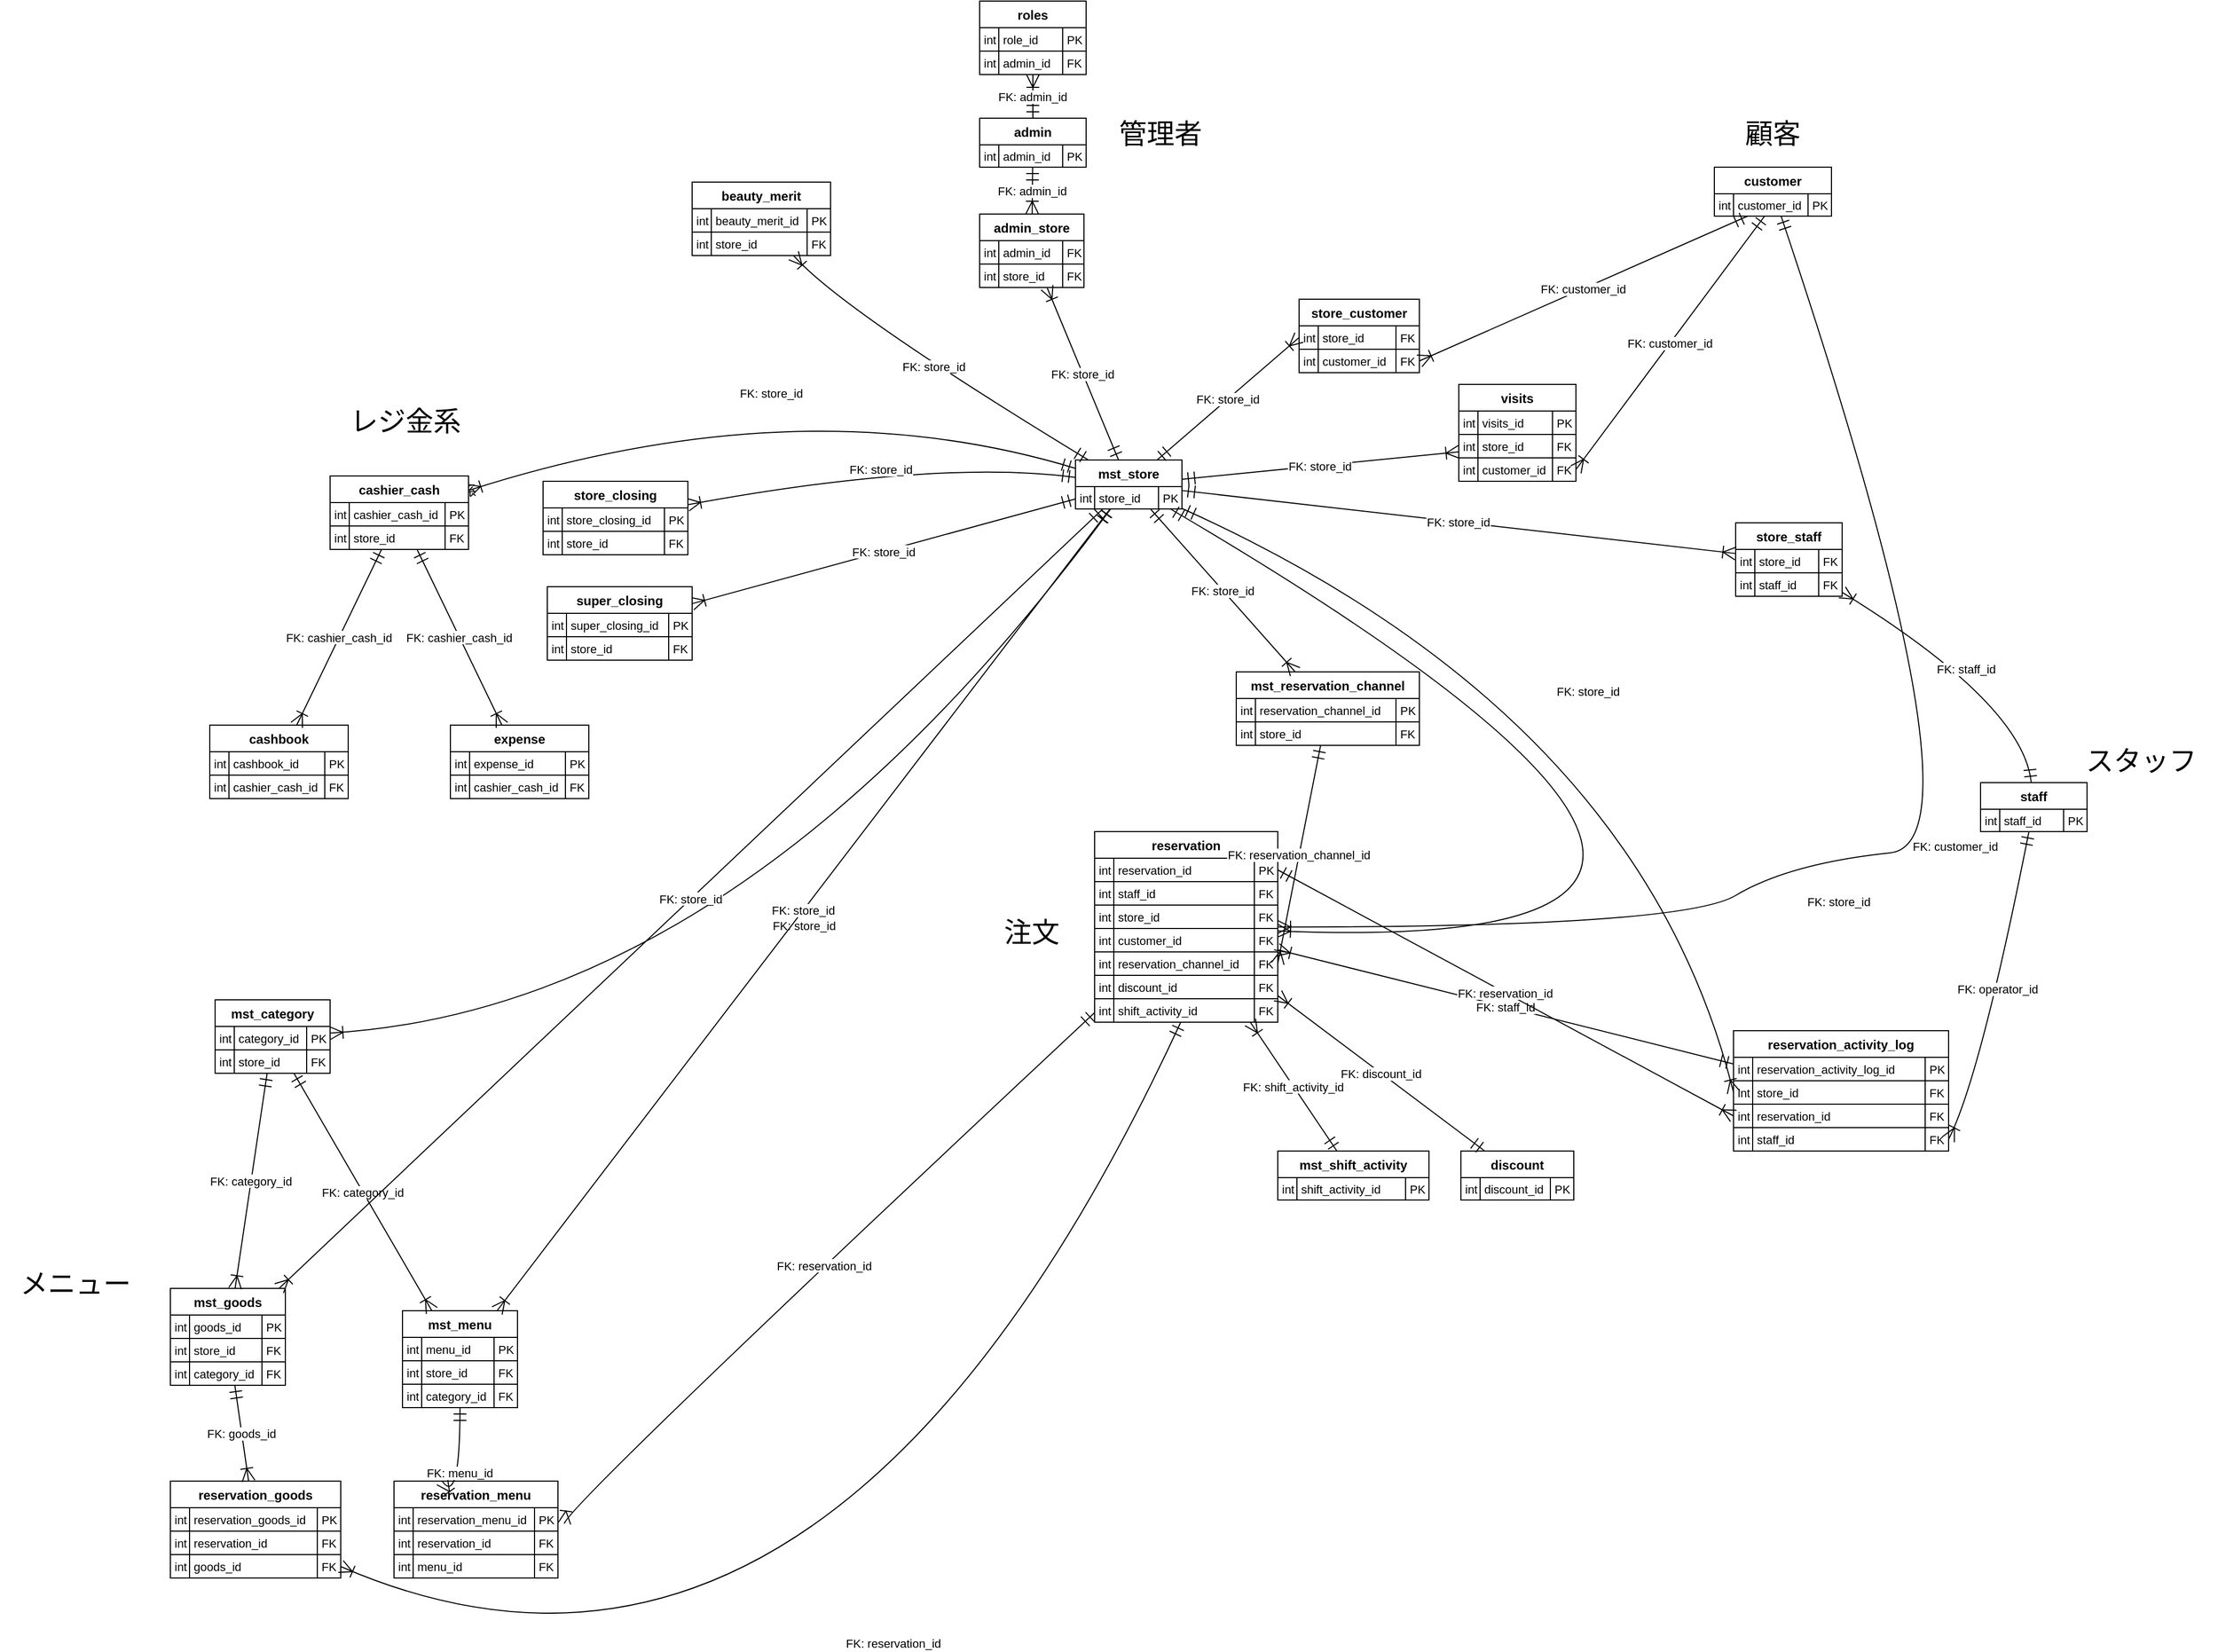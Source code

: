 <mxfile version="26.0.11">
  <diagram id="R2lEEEUBdFMjLlhIrx00" name="Page-1">
    <mxGraphModel dx="2226" dy="2046" grid="1" gridSize="10" guides="1" tooltips="1" connect="1" arrows="1" fold="1" page="1" pageScale="1" pageWidth="850" pageHeight="1100" math="0" shadow="0" extFonts="Permanent Marker^https://fonts.googleapis.com/css?family=Permanent+Marker">
      <root>
        <mxCell id="0" />
        <mxCell id="1" parent="0" />
        <mxCell id="U3Y6qxCmVOaivF_U4p9_-306" value="mst_store" style="shape=table;startSize=25;container=1;collapsible=0;childLayout=tableLayout;fixedRows=1;rowLines=1;fontStyle=1;align=center;resizeLast=1;" vertex="1" parent="1">
          <mxGeometry x="1450" y="-399" width="100" height="46" as="geometry" />
        </mxCell>
        <mxCell id="U3Y6qxCmVOaivF_U4p9_-307" style="shape=tableRow;horizontal=0;startSize=0;swimlaneHead=0;swimlaneBody=0;fillColor=none;collapsible=0;dropTarget=0;points=[[0,0.5],[1,0.5]];portConstraint=eastwest;top=0;left=0;right=0;bottom=0;" vertex="1" parent="U3Y6qxCmVOaivF_U4p9_-306">
          <mxGeometry y="25" width="100" height="21" as="geometry" />
        </mxCell>
        <mxCell id="U3Y6qxCmVOaivF_U4p9_-308" value="int" style="shape=partialRectangle;connectable=0;fillColor=none;top=0;left=0;bottom=0;right=0;align=left;spacingLeft=2;overflow=hidden;fontSize=11;" vertex="1" parent="U3Y6qxCmVOaivF_U4p9_-307">
          <mxGeometry width="18" height="21" as="geometry">
            <mxRectangle width="18" height="21" as="alternateBounds" />
          </mxGeometry>
        </mxCell>
        <mxCell id="U3Y6qxCmVOaivF_U4p9_-309" value="store_id" style="shape=partialRectangle;connectable=0;fillColor=none;top=0;left=0;bottom=0;right=0;align=left;spacingLeft=2;overflow=hidden;fontSize=11;" vertex="1" parent="U3Y6qxCmVOaivF_U4p9_-307">
          <mxGeometry x="18" width="60" height="21" as="geometry">
            <mxRectangle width="60" height="21" as="alternateBounds" />
          </mxGeometry>
        </mxCell>
        <mxCell id="U3Y6qxCmVOaivF_U4p9_-310" value="PK" style="shape=partialRectangle;connectable=0;fillColor=none;top=0;left=0;bottom=0;right=0;align=left;spacingLeft=2;overflow=hidden;fontSize=11;" vertex="1" parent="U3Y6qxCmVOaivF_U4p9_-307">
          <mxGeometry x="78" width="22" height="21" as="geometry">
            <mxRectangle width="22" height="21" as="alternateBounds" />
          </mxGeometry>
        </mxCell>
        <mxCell id="U3Y6qxCmVOaivF_U4p9_-311" value="beauty_merit" style="shape=table;startSize=25;container=1;collapsible=0;childLayout=tableLayout;fixedRows=1;rowLines=1;fontStyle=1;align=center;resizeLast=1;" vertex="1" parent="1">
          <mxGeometry x="1090" y="-660" width="130" height="69" as="geometry" />
        </mxCell>
        <mxCell id="U3Y6qxCmVOaivF_U4p9_-312" style="shape=tableRow;horizontal=0;startSize=0;swimlaneHead=0;swimlaneBody=0;fillColor=none;collapsible=0;dropTarget=0;points=[[0,0.5],[1,0.5]];portConstraint=eastwest;top=0;left=0;right=0;bottom=0;" vertex="1" parent="U3Y6qxCmVOaivF_U4p9_-311">
          <mxGeometry y="25" width="130" height="22" as="geometry" />
        </mxCell>
        <mxCell id="U3Y6qxCmVOaivF_U4p9_-313" value="int" style="shape=partialRectangle;connectable=0;fillColor=none;top=0;left=0;bottom=0;right=0;align=left;spacingLeft=2;overflow=hidden;fontSize=11;" vertex="1" parent="U3Y6qxCmVOaivF_U4p9_-312">
          <mxGeometry width="18" height="22" as="geometry">
            <mxRectangle width="18" height="22" as="alternateBounds" />
          </mxGeometry>
        </mxCell>
        <mxCell id="U3Y6qxCmVOaivF_U4p9_-314" value="beauty_merit_id" style="shape=partialRectangle;connectable=0;fillColor=none;top=0;left=0;bottom=0;right=0;align=left;spacingLeft=2;overflow=hidden;fontSize=11;" vertex="1" parent="U3Y6qxCmVOaivF_U4p9_-312">
          <mxGeometry x="18" width="90" height="22" as="geometry">
            <mxRectangle width="90" height="22" as="alternateBounds" />
          </mxGeometry>
        </mxCell>
        <mxCell id="U3Y6qxCmVOaivF_U4p9_-315" value="PK" style="shape=partialRectangle;connectable=0;fillColor=none;top=0;left=0;bottom=0;right=0;align=left;spacingLeft=2;overflow=hidden;fontSize=11;" vertex="1" parent="U3Y6qxCmVOaivF_U4p9_-312">
          <mxGeometry x="108" width="22" height="22" as="geometry">
            <mxRectangle width="22" height="22" as="alternateBounds" />
          </mxGeometry>
        </mxCell>
        <mxCell id="U3Y6qxCmVOaivF_U4p9_-316" style="shape=tableRow;horizontal=0;startSize=0;swimlaneHead=0;swimlaneBody=0;fillColor=none;collapsible=0;dropTarget=0;points=[[0,0.5],[1,0.5]];portConstraint=eastwest;top=0;left=0;right=0;bottom=0;" vertex="1" parent="U3Y6qxCmVOaivF_U4p9_-311">
          <mxGeometry y="47" width="130" height="22" as="geometry" />
        </mxCell>
        <mxCell id="U3Y6qxCmVOaivF_U4p9_-317" value="int" style="shape=partialRectangle;connectable=0;fillColor=none;top=0;left=0;bottom=0;right=0;align=left;spacingLeft=2;overflow=hidden;fontSize=11;" vertex="1" parent="U3Y6qxCmVOaivF_U4p9_-316">
          <mxGeometry width="18" height="22" as="geometry">
            <mxRectangle width="18" height="22" as="alternateBounds" />
          </mxGeometry>
        </mxCell>
        <mxCell id="U3Y6qxCmVOaivF_U4p9_-318" value="store_id" style="shape=partialRectangle;connectable=0;fillColor=none;top=0;left=0;bottom=0;right=0;align=left;spacingLeft=2;overflow=hidden;fontSize=11;" vertex="1" parent="U3Y6qxCmVOaivF_U4p9_-316">
          <mxGeometry x="18" width="90" height="22" as="geometry">
            <mxRectangle width="90" height="22" as="alternateBounds" />
          </mxGeometry>
        </mxCell>
        <mxCell id="U3Y6qxCmVOaivF_U4p9_-319" value="FK" style="shape=partialRectangle;connectable=0;fillColor=none;top=0;left=0;bottom=0;right=0;align=left;spacingLeft=2;overflow=hidden;fontSize=11;" vertex="1" parent="U3Y6qxCmVOaivF_U4p9_-316">
          <mxGeometry x="108" width="22" height="22" as="geometry">
            <mxRectangle width="22" height="22" as="alternateBounds" />
          </mxGeometry>
        </mxCell>
        <mxCell id="U3Y6qxCmVOaivF_U4p9_-356" value="customer" style="shape=table;startSize=25;container=1;collapsible=0;childLayout=tableLayout;fixedRows=1;rowLines=1;fontStyle=1;align=center;resizeLast=1;" vertex="1" parent="1">
          <mxGeometry x="2050" y="-674" width="110" height="46" as="geometry" />
        </mxCell>
        <mxCell id="U3Y6qxCmVOaivF_U4p9_-357" style="shape=tableRow;horizontal=0;startSize=0;swimlaneHead=0;swimlaneBody=0;fillColor=none;collapsible=0;dropTarget=0;points=[[0,0.5],[1,0.5]];portConstraint=eastwest;top=0;left=0;right=0;bottom=0;" vertex="1" parent="U3Y6qxCmVOaivF_U4p9_-356">
          <mxGeometry y="25" width="110" height="21" as="geometry" />
        </mxCell>
        <mxCell id="U3Y6qxCmVOaivF_U4p9_-358" value="int" style="shape=partialRectangle;connectable=0;fillColor=none;top=0;left=0;bottom=0;right=0;align=left;spacingLeft=2;overflow=hidden;fontSize=11;" vertex="1" parent="U3Y6qxCmVOaivF_U4p9_-357">
          <mxGeometry width="18" height="21" as="geometry">
            <mxRectangle width="18" height="21" as="alternateBounds" />
          </mxGeometry>
        </mxCell>
        <mxCell id="U3Y6qxCmVOaivF_U4p9_-359" value="customer_id" style="shape=partialRectangle;connectable=0;fillColor=none;top=0;left=0;bottom=0;right=0;align=left;spacingLeft=2;overflow=hidden;fontSize=11;" vertex="1" parent="U3Y6qxCmVOaivF_U4p9_-357">
          <mxGeometry x="18" width="70" height="21" as="geometry">
            <mxRectangle width="70" height="21" as="alternateBounds" />
          </mxGeometry>
        </mxCell>
        <mxCell id="U3Y6qxCmVOaivF_U4p9_-360" value="PK" style="shape=partialRectangle;connectable=0;fillColor=none;top=0;left=0;bottom=0;right=0;align=left;spacingLeft=2;overflow=hidden;fontSize=11;" vertex="1" parent="U3Y6qxCmVOaivF_U4p9_-357">
          <mxGeometry x="88" width="22" height="21" as="geometry">
            <mxRectangle width="22" height="21" as="alternateBounds" />
          </mxGeometry>
        </mxCell>
        <mxCell id="U3Y6qxCmVOaivF_U4p9_-361" value="store_customer" style="shape=table;startSize=25;container=1;collapsible=0;childLayout=tableLayout;fixedRows=1;rowLines=1;fontStyle=1;align=center;resizeLast=1;" vertex="1" parent="1">
          <mxGeometry x="1660" y="-550" width="113" height="69" as="geometry" />
        </mxCell>
        <mxCell id="U3Y6qxCmVOaivF_U4p9_-362" style="shape=tableRow;horizontal=0;startSize=0;swimlaneHead=0;swimlaneBody=0;fillColor=none;collapsible=0;dropTarget=0;points=[[0,0.5],[1,0.5]];portConstraint=eastwest;top=0;left=0;right=0;bottom=0;" vertex="1" parent="U3Y6qxCmVOaivF_U4p9_-361">
          <mxGeometry y="25" width="113" height="22" as="geometry" />
        </mxCell>
        <mxCell id="U3Y6qxCmVOaivF_U4p9_-363" value="int" style="shape=partialRectangle;connectable=0;fillColor=none;top=0;left=0;bottom=0;right=0;align=left;spacingLeft=2;overflow=hidden;fontSize=11;" vertex="1" parent="U3Y6qxCmVOaivF_U4p9_-362">
          <mxGeometry width="18" height="22" as="geometry">
            <mxRectangle width="18" height="22" as="alternateBounds" />
          </mxGeometry>
        </mxCell>
        <mxCell id="U3Y6qxCmVOaivF_U4p9_-364" value="store_id" style="shape=partialRectangle;connectable=0;fillColor=none;top=0;left=0;bottom=0;right=0;align=left;spacingLeft=2;overflow=hidden;fontSize=11;" vertex="1" parent="U3Y6qxCmVOaivF_U4p9_-362">
          <mxGeometry x="18" width="73" height="22" as="geometry">
            <mxRectangle width="73" height="22" as="alternateBounds" />
          </mxGeometry>
        </mxCell>
        <mxCell id="U3Y6qxCmVOaivF_U4p9_-365" value="FK" style="shape=partialRectangle;connectable=0;fillColor=none;top=0;left=0;bottom=0;right=0;align=left;spacingLeft=2;overflow=hidden;fontSize=11;" vertex="1" parent="U3Y6qxCmVOaivF_U4p9_-362">
          <mxGeometry x="91" width="22" height="22" as="geometry">
            <mxRectangle width="22" height="22" as="alternateBounds" />
          </mxGeometry>
        </mxCell>
        <mxCell id="U3Y6qxCmVOaivF_U4p9_-366" style="shape=tableRow;horizontal=0;startSize=0;swimlaneHead=0;swimlaneBody=0;fillColor=none;collapsible=0;dropTarget=0;points=[[0,0.5],[1,0.5]];portConstraint=eastwest;top=0;left=0;right=0;bottom=0;" vertex="1" parent="U3Y6qxCmVOaivF_U4p9_-361">
          <mxGeometry y="47" width="113" height="22" as="geometry" />
        </mxCell>
        <mxCell id="U3Y6qxCmVOaivF_U4p9_-367" value="int" style="shape=partialRectangle;connectable=0;fillColor=none;top=0;left=0;bottom=0;right=0;align=left;spacingLeft=2;overflow=hidden;fontSize=11;" vertex="1" parent="U3Y6qxCmVOaivF_U4p9_-366">
          <mxGeometry width="18" height="22" as="geometry">
            <mxRectangle width="18" height="22" as="alternateBounds" />
          </mxGeometry>
        </mxCell>
        <mxCell id="U3Y6qxCmVOaivF_U4p9_-368" value="customer_id" style="shape=partialRectangle;connectable=0;fillColor=none;top=0;left=0;bottom=0;right=0;align=left;spacingLeft=2;overflow=hidden;fontSize=11;" vertex="1" parent="U3Y6qxCmVOaivF_U4p9_-366">
          <mxGeometry x="18" width="73" height="22" as="geometry">
            <mxRectangle width="73" height="22" as="alternateBounds" />
          </mxGeometry>
        </mxCell>
        <mxCell id="U3Y6qxCmVOaivF_U4p9_-369" value="FK" style="shape=partialRectangle;connectable=0;fillColor=none;top=0;left=0;bottom=0;right=0;align=left;spacingLeft=2;overflow=hidden;fontSize=11;" vertex="1" parent="U3Y6qxCmVOaivF_U4p9_-366">
          <mxGeometry x="91" width="22" height="22" as="geometry">
            <mxRectangle width="22" height="22" as="alternateBounds" />
          </mxGeometry>
        </mxCell>
        <mxCell id="U3Y6qxCmVOaivF_U4p9_-370" value="mst_category" style="shape=table;startSize=25;container=1;collapsible=0;childLayout=tableLayout;fixedRows=1;rowLines=1;fontStyle=1;align=center;resizeLast=1;" vertex="1" parent="1">
          <mxGeometry x="642" y="108" width="108" height="69" as="geometry" />
        </mxCell>
        <mxCell id="U3Y6qxCmVOaivF_U4p9_-371" style="shape=tableRow;horizontal=0;startSize=0;swimlaneHead=0;swimlaneBody=0;fillColor=none;collapsible=0;dropTarget=0;points=[[0,0.5],[1,0.5]];portConstraint=eastwest;top=0;left=0;right=0;bottom=0;" vertex="1" parent="U3Y6qxCmVOaivF_U4p9_-370">
          <mxGeometry y="25" width="108" height="22" as="geometry" />
        </mxCell>
        <mxCell id="U3Y6qxCmVOaivF_U4p9_-372" value="int" style="shape=partialRectangle;connectable=0;fillColor=none;top=0;left=0;bottom=0;right=0;align=left;spacingLeft=2;overflow=hidden;fontSize=11;" vertex="1" parent="U3Y6qxCmVOaivF_U4p9_-371">
          <mxGeometry width="18" height="22" as="geometry">
            <mxRectangle width="18" height="22" as="alternateBounds" />
          </mxGeometry>
        </mxCell>
        <mxCell id="U3Y6qxCmVOaivF_U4p9_-373" value="category_id" style="shape=partialRectangle;connectable=0;fillColor=none;top=0;left=0;bottom=0;right=0;align=left;spacingLeft=2;overflow=hidden;fontSize=11;" vertex="1" parent="U3Y6qxCmVOaivF_U4p9_-371">
          <mxGeometry x="18" width="68" height="22" as="geometry">
            <mxRectangle width="68" height="22" as="alternateBounds" />
          </mxGeometry>
        </mxCell>
        <mxCell id="U3Y6qxCmVOaivF_U4p9_-374" value="PK" style="shape=partialRectangle;connectable=0;fillColor=none;top=0;left=0;bottom=0;right=0;align=left;spacingLeft=2;overflow=hidden;fontSize=11;" vertex="1" parent="U3Y6qxCmVOaivF_U4p9_-371">
          <mxGeometry x="86" width="22" height="22" as="geometry">
            <mxRectangle width="22" height="22" as="alternateBounds" />
          </mxGeometry>
        </mxCell>
        <mxCell id="U3Y6qxCmVOaivF_U4p9_-375" style="shape=tableRow;horizontal=0;startSize=0;swimlaneHead=0;swimlaneBody=0;fillColor=none;collapsible=0;dropTarget=0;points=[[0,0.5],[1,0.5]];portConstraint=eastwest;top=0;left=0;right=0;bottom=0;" vertex="1" parent="U3Y6qxCmVOaivF_U4p9_-370">
          <mxGeometry y="47" width="108" height="22" as="geometry" />
        </mxCell>
        <mxCell id="U3Y6qxCmVOaivF_U4p9_-376" value="int" style="shape=partialRectangle;connectable=0;fillColor=none;top=0;left=0;bottom=0;right=0;align=left;spacingLeft=2;overflow=hidden;fontSize=11;" vertex="1" parent="U3Y6qxCmVOaivF_U4p9_-375">
          <mxGeometry width="18" height="22" as="geometry">
            <mxRectangle width="18" height="22" as="alternateBounds" />
          </mxGeometry>
        </mxCell>
        <mxCell id="U3Y6qxCmVOaivF_U4p9_-377" value="store_id" style="shape=partialRectangle;connectable=0;fillColor=none;top=0;left=0;bottom=0;right=0;align=left;spacingLeft=2;overflow=hidden;fontSize=11;" vertex="1" parent="U3Y6qxCmVOaivF_U4p9_-375">
          <mxGeometry x="18" width="68" height="22" as="geometry">
            <mxRectangle width="68" height="22" as="alternateBounds" />
          </mxGeometry>
        </mxCell>
        <mxCell id="U3Y6qxCmVOaivF_U4p9_-378" value="FK" style="shape=partialRectangle;connectable=0;fillColor=none;top=0;left=0;bottom=0;right=0;align=left;spacingLeft=2;overflow=hidden;fontSize=11;" vertex="1" parent="U3Y6qxCmVOaivF_U4p9_-375">
          <mxGeometry x="86" width="22" height="22" as="geometry">
            <mxRectangle width="22" height="22" as="alternateBounds" />
          </mxGeometry>
        </mxCell>
        <mxCell id="U3Y6qxCmVOaivF_U4p9_-379" value="mst_menu" style="shape=table;startSize=25;container=1;collapsible=0;childLayout=tableLayout;fixedRows=1;rowLines=1;fontStyle=1;align=center;resizeLast=1;" vertex="1" parent="1">
          <mxGeometry x="818" y="400" width="108" height="91" as="geometry" />
        </mxCell>
        <mxCell id="U3Y6qxCmVOaivF_U4p9_-380" style="shape=tableRow;horizontal=0;startSize=0;swimlaneHead=0;swimlaneBody=0;fillColor=none;collapsible=0;dropTarget=0;points=[[0,0.5],[1,0.5]];portConstraint=eastwest;top=0;left=0;right=0;bottom=0;" vertex="1" parent="U3Y6qxCmVOaivF_U4p9_-379">
          <mxGeometry y="25" width="108" height="22" as="geometry" />
        </mxCell>
        <mxCell id="U3Y6qxCmVOaivF_U4p9_-381" value="int" style="shape=partialRectangle;connectable=0;fillColor=none;top=0;left=0;bottom=0;right=0;align=left;spacingLeft=2;overflow=hidden;fontSize=11;" vertex="1" parent="U3Y6qxCmVOaivF_U4p9_-380">
          <mxGeometry width="18" height="22" as="geometry">
            <mxRectangle width="18" height="22" as="alternateBounds" />
          </mxGeometry>
        </mxCell>
        <mxCell id="U3Y6qxCmVOaivF_U4p9_-382" value="menu_id" style="shape=partialRectangle;connectable=0;fillColor=none;top=0;left=0;bottom=0;right=0;align=left;spacingLeft=2;overflow=hidden;fontSize=11;" vertex="1" parent="U3Y6qxCmVOaivF_U4p9_-380">
          <mxGeometry x="18" width="68" height="22" as="geometry">
            <mxRectangle width="68" height="22" as="alternateBounds" />
          </mxGeometry>
        </mxCell>
        <mxCell id="U3Y6qxCmVOaivF_U4p9_-383" value="PK" style="shape=partialRectangle;connectable=0;fillColor=none;top=0;left=0;bottom=0;right=0;align=left;spacingLeft=2;overflow=hidden;fontSize=11;" vertex="1" parent="U3Y6qxCmVOaivF_U4p9_-380">
          <mxGeometry x="86" width="22" height="22" as="geometry">
            <mxRectangle width="22" height="22" as="alternateBounds" />
          </mxGeometry>
        </mxCell>
        <mxCell id="U3Y6qxCmVOaivF_U4p9_-384" style="shape=tableRow;horizontal=0;startSize=0;swimlaneHead=0;swimlaneBody=0;fillColor=none;collapsible=0;dropTarget=0;points=[[0,0.5],[1,0.5]];portConstraint=eastwest;top=0;left=0;right=0;bottom=0;" vertex="1" parent="U3Y6qxCmVOaivF_U4p9_-379">
          <mxGeometry y="47" width="108" height="22" as="geometry" />
        </mxCell>
        <mxCell id="U3Y6qxCmVOaivF_U4p9_-385" value="int" style="shape=partialRectangle;connectable=0;fillColor=none;top=0;left=0;bottom=0;right=0;align=left;spacingLeft=2;overflow=hidden;fontSize=11;" vertex="1" parent="U3Y6qxCmVOaivF_U4p9_-384">
          <mxGeometry width="18" height="22" as="geometry">
            <mxRectangle width="18" height="22" as="alternateBounds" />
          </mxGeometry>
        </mxCell>
        <mxCell id="U3Y6qxCmVOaivF_U4p9_-386" value="store_id" style="shape=partialRectangle;connectable=0;fillColor=none;top=0;left=0;bottom=0;right=0;align=left;spacingLeft=2;overflow=hidden;fontSize=11;" vertex="1" parent="U3Y6qxCmVOaivF_U4p9_-384">
          <mxGeometry x="18" width="68" height="22" as="geometry">
            <mxRectangle width="68" height="22" as="alternateBounds" />
          </mxGeometry>
        </mxCell>
        <mxCell id="U3Y6qxCmVOaivF_U4p9_-387" value="FK" style="shape=partialRectangle;connectable=0;fillColor=none;top=0;left=0;bottom=0;right=0;align=left;spacingLeft=2;overflow=hidden;fontSize=11;" vertex="1" parent="U3Y6qxCmVOaivF_U4p9_-384">
          <mxGeometry x="86" width="22" height="22" as="geometry">
            <mxRectangle width="22" height="22" as="alternateBounds" />
          </mxGeometry>
        </mxCell>
        <mxCell id="U3Y6qxCmVOaivF_U4p9_-388" style="shape=tableRow;horizontal=0;startSize=0;swimlaneHead=0;swimlaneBody=0;fillColor=none;collapsible=0;dropTarget=0;points=[[0,0.5],[1,0.5]];portConstraint=eastwest;top=0;left=0;right=0;bottom=0;" vertex="1" parent="U3Y6qxCmVOaivF_U4p9_-379">
          <mxGeometry y="69" width="108" height="22" as="geometry" />
        </mxCell>
        <mxCell id="U3Y6qxCmVOaivF_U4p9_-389" value="int" style="shape=partialRectangle;connectable=0;fillColor=none;top=0;left=0;bottom=0;right=0;align=left;spacingLeft=2;overflow=hidden;fontSize=11;" vertex="1" parent="U3Y6qxCmVOaivF_U4p9_-388">
          <mxGeometry width="18" height="22" as="geometry">
            <mxRectangle width="18" height="22" as="alternateBounds" />
          </mxGeometry>
        </mxCell>
        <mxCell id="U3Y6qxCmVOaivF_U4p9_-390" value="category_id" style="shape=partialRectangle;connectable=0;fillColor=none;top=0;left=0;bottom=0;right=0;align=left;spacingLeft=2;overflow=hidden;fontSize=11;" vertex="1" parent="U3Y6qxCmVOaivF_U4p9_-388">
          <mxGeometry x="18" width="68" height="22" as="geometry">
            <mxRectangle width="68" height="22" as="alternateBounds" />
          </mxGeometry>
        </mxCell>
        <mxCell id="U3Y6qxCmVOaivF_U4p9_-391" value="FK" style="shape=partialRectangle;connectable=0;fillColor=none;top=0;left=0;bottom=0;right=0;align=left;spacingLeft=2;overflow=hidden;fontSize=11;" vertex="1" parent="U3Y6qxCmVOaivF_U4p9_-388">
          <mxGeometry x="86" width="22" height="22" as="geometry">
            <mxRectangle width="22" height="22" as="alternateBounds" />
          </mxGeometry>
        </mxCell>
        <mxCell id="U3Y6qxCmVOaivF_U4p9_-392" value="mst_reservation_channel" style="shape=table;startSize=25;container=1;collapsible=0;childLayout=tableLayout;fixedRows=1;rowLines=1;fontStyle=1;align=center;resizeLast=1;" vertex="1" parent="1">
          <mxGeometry x="1601" y="-200" width="172" height="69" as="geometry" />
        </mxCell>
        <mxCell id="U3Y6qxCmVOaivF_U4p9_-393" style="shape=tableRow;horizontal=0;startSize=0;swimlaneHead=0;swimlaneBody=0;fillColor=none;collapsible=0;dropTarget=0;points=[[0,0.5],[1,0.5]];portConstraint=eastwest;top=0;left=0;right=0;bottom=0;" vertex="1" parent="U3Y6qxCmVOaivF_U4p9_-392">
          <mxGeometry y="25" width="172" height="22" as="geometry" />
        </mxCell>
        <mxCell id="U3Y6qxCmVOaivF_U4p9_-394" value="int" style="shape=partialRectangle;connectable=0;fillColor=none;top=0;left=0;bottom=0;right=0;align=left;spacingLeft=2;overflow=hidden;fontSize=11;" vertex="1" parent="U3Y6qxCmVOaivF_U4p9_-393">
          <mxGeometry width="18" height="22" as="geometry">
            <mxRectangle width="18" height="22" as="alternateBounds" />
          </mxGeometry>
        </mxCell>
        <mxCell id="U3Y6qxCmVOaivF_U4p9_-395" value="reservation_channel_id" style="shape=partialRectangle;connectable=0;fillColor=none;top=0;left=0;bottom=0;right=0;align=left;spacingLeft=2;overflow=hidden;fontSize=11;" vertex="1" parent="U3Y6qxCmVOaivF_U4p9_-393">
          <mxGeometry x="18" width="132" height="22" as="geometry">
            <mxRectangle width="132" height="22" as="alternateBounds" />
          </mxGeometry>
        </mxCell>
        <mxCell id="U3Y6qxCmVOaivF_U4p9_-396" value="PK" style="shape=partialRectangle;connectable=0;fillColor=none;top=0;left=0;bottom=0;right=0;align=left;spacingLeft=2;overflow=hidden;fontSize=11;" vertex="1" parent="U3Y6qxCmVOaivF_U4p9_-393">
          <mxGeometry x="150" width="22" height="22" as="geometry">
            <mxRectangle width="22" height="22" as="alternateBounds" />
          </mxGeometry>
        </mxCell>
        <mxCell id="U3Y6qxCmVOaivF_U4p9_-397" style="shape=tableRow;horizontal=0;startSize=0;swimlaneHead=0;swimlaneBody=0;fillColor=none;collapsible=0;dropTarget=0;points=[[0,0.5],[1,0.5]];portConstraint=eastwest;top=0;left=0;right=0;bottom=0;" vertex="1" parent="U3Y6qxCmVOaivF_U4p9_-392">
          <mxGeometry y="47" width="172" height="22" as="geometry" />
        </mxCell>
        <mxCell id="U3Y6qxCmVOaivF_U4p9_-398" value="int" style="shape=partialRectangle;connectable=0;fillColor=none;top=0;left=0;bottom=0;right=0;align=left;spacingLeft=2;overflow=hidden;fontSize=11;" vertex="1" parent="U3Y6qxCmVOaivF_U4p9_-397">
          <mxGeometry width="18" height="22" as="geometry">
            <mxRectangle width="18" height="22" as="alternateBounds" />
          </mxGeometry>
        </mxCell>
        <mxCell id="U3Y6qxCmVOaivF_U4p9_-399" value="store_id" style="shape=partialRectangle;connectable=0;fillColor=none;top=0;left=0;bottom=0;right=0;align=left;spacingLeft=2;overflow=hidden;fontSize=11;" vertex="1" parent="U3Y6qxCmVOaivF_U4p9_-397">
          <mxGeometry x="18" width="132" height="22" as="geometry">
            <mxRectangle width="132" height="22" as="alternateBounds" />
          </mxGeometry>
        </mxCell>
        <mxCell id="U3Y6qxCmVOaivF_U4p9_-400" value="FK" style="shape=partialRectangle;connectable=0;fillColor=none;top=0;left=0;bottom=0;right=0;align=left;spacingLeft=2;overflow=hidden;fontSize=11;" vertex="1" parent="U3Y6qxCmVOaivF_U4p9_-397">
          <mxGeometry x="150" width="22" height="22" as="geometry">
            <mxRectangle width="22" height="22" as="alternateBounds" />
          </mxGeometry>
        </mxCell>
        <mxCell id="U3Y6qxCmVOaivF_U4p9_-401" value="discount" style="shape=table;startSize=25;container=1;collapsible=0;childLayout=tableLayout;fixedRows=1;rowLines=1;fontStyle=1;align=center;resizeLast=1;" vertex="1" parent="1">
          <mxGeometry x="1812" y="250" width="106" height="46" as="geometry" />
        </mxCell>
        <mxCell id="U3Y6qxCmVOaivF_U4p9_-402" style="shape=tableRow;horizontal=0;startSize=0;swimlaneHead=0;swimlaneBody=0;fillColor=none;collapsible=0;dropTarget=0;points=[[0,0.5],[1,0.5]];portConstraint=eastwest;top=0;left=0;right=0;bottom=0;" vertex="1" parent="U3Y6qxCmVOaivF_U4p9_-401">
          <mxGeometry y="25" width="106" height="21" as="geometry" />
        </mxCell>
        <mxCell id="U3Y6qxCmVOaivF_U4p9_-403" value="int" style="shape=partialRectangle;connectable=0;fillColor=none;top=0;left=0;bottom=0;right=0;align=left;spacingLeft=2;overflow=hidden;fontSize=11;" vertex="1" parent="U3Y6qxCmVOaivF_U4p9_-402">
          <mxGeometry width="18" height="21" as="geometry">
            <mxRectangle width="18" height="21" as="alternateBounds" />
          </mxGeometry>
        </mxCell>
        <mxCell id="U3Y6qxCmVOaivF_U4p9_-404" value="discount_id" style="shape=partialRectangle;connectable=0;fillColor=none;top=0;left=0;bottom=0;right=0;align=left;spacingLeft=2;overflow=hidden;fontSize=11;" vertex="1" parent="U3Y6qxCmVOaivF_U4p9_-402">
          <mxGeometry x="18" width="66" height="21" as="geometry">
            <mxRectangle width="66" height="21" as="alternateBounds" />
          </mxGeometry>
        </mxCell>
        <mxCell id="U3Y6qxCmVOaivF_U4p9_-405" value="PK" style="shape=partialRectangle;connectable=0;fillColor=none;top=0;left=0;bottom=0;right=0;align=left;spacingLeft=2;overflow=hidden;fontSize=11;" vertex="1" parent="U3Y6qxCmVOaivF_U4p9_-402">
          <mxGeometry x="84" width="22" height="21" as="geometry">
            <mxRectangle width="22" height="21" as="alternateBounds" />
          </mxGeometry>
        </mxCell>
        <mxCell id="U3Y6qxCmVOaivF_U4p9_-406" value="mst_shift_activity" style="shape=table;startSize=25;container=1;collapsible=0;childLayout=tableLayout;fixedRows=1;rowLines=1;fontStyle=1;align=center;resizeLast=1;" vertex="1" parent="1">
          <mxGeometry x="1640" y="250" width="142" height="46" as="geometry" />
        </mxCell>
        <mxCell id="U3Y6qxCmVOaivF_U4p9_-407" style="shape=tableRow;horizontal=0;startSize=0;swimlaneHead=0;swimlaneBody=0;fillColor=none;collapsible=0;dropTarget=0;points=[[0,0.5],[1,0.5]];portConstraint=eastwest;top=0;left=0;right=0;bottom=0;" vertex="1" parent="U3Y6qxCmVOaivF_U4p9_-406">
          <mxGeometry y="25" width="142" height="21" as="geometry" />
        </mxCell>
        <mxCell id="U3Y6qxCmVOaivF_U4p9_-408" value="int" style="shape=partialRectangle;connectable=0;fillColor=none;top=0;left=0;bottom=0;right=0;align=left;spacingLeft=2;overflow=hidden;fontSize=11;" vertex="1" parent="U3Y6qxCmVOaivF_U4p9_-407">
          <mxGeometry width="18" height="21" as="geometry">
            <mxRectangle width="18" height="21" as="alternateBounds" />
          </mxGeometry>
        </mxCell>
        <mxCell id="U3Y6qxCmVOaivF_U4p9_-409" value="shift_activity_id" style="shape=partialRectangle;connectable=0;fillColor=none;top=0;left=0;bottom=0;right=0;align=left;spacingLeft=2;overflow=hidden;fontSize=11;" vertex="1" parent="U3Y6qxCmVOaivF_U4p9_-407">
          <mxGeometry x="18" width="102" height="21" as="geometry">
            <mxRectangle width="102" height="21" as="alternateBounds" />
          </mxGeometry>
        </mxCell>
        <mxCell id="U3Y6qxCmVOaivF_U4p9_-410" value="PK" style="shape=partialRectangle;connectable=0;fillColor=none;top=0;left=0;bottom=0;right=0;align=left;spacingLeft=2;overflow=hidden;fontSize=11;" vertex="1" parent="U3Y6qxCmVOaivF_U4p9_-407">
          <mxGeometry x="120" width="22" height="21" as="geometry">
            <mxRectangle width="22" height="21" as="alternateBounds" />
          </mxGeometry>
        </mxCell>
        <mxCell id="U3Y6qxCmVOaivF_U4p9_-411" value="reservation" style="shape=table;startSize=25;container=1;collapsible=0;childLayout=tableLayout;fixedRows=1;rowLines=1;fontStyle=1;align=center;resizeLast=1;" vertex="1" parent="1">
          <mxGeometry x="1468" y="-50" width="172" height="179" as="geometry" />
        </mxCell>
        <mxCell id="U3Y6qxCmVOaivF_U4p9_-412" style="shape=tableRow;horizontal=0;startSize=0;swimlaneHead=0;swimlaneBody=0;fillColor=none;collapsible=0;dropTarget=0;points=[[0,0.5],[1,0.5]];portConstraint=eastwest;top=0;left=0;right=0;bottom=0;" vertex="1" parent="U3Y6qxCmVOaivF_U4p9_-411">
          <mxGeometry y="25" width="172" height="22" as="geometry" />
        </mxCell>
        <mxCell id="U3Y6qxCmVOaivF_U4p9_-413" value="int" style="shape=partialRectangle;connectable=0;fillColor=none;top=0;left=0;bottom=0;right=0;align=left;spacingLeft=2;overflow=hidden;fontSize=11;" vertex="1" parent="U3Y6qxCmVOaivF_U4p9_-412">
          <mxGeometry width="18" height="22" as="geometry">
            <mxRectangle width="18" height="22" as="alternateBounds" />
          </mxGeometry>
        </mxCell>
        <mxCell id="U3Y6qxCmVOaivF_U4p9_-414" value="reservation_id" style="shape=partialRectangle;connectable=0;fillColor=none;top=0;left=0;bottom=0;right=0;align=left;spacingLeft=2;overflow=hidden;fontSize=11;" vertex="1" parent="U3Y6qxCmVOaivF_U4p9_-412">
          <mxGeometry x="18" width="132" height="22" as="geometry">
            <mxRectangle width="132" height="22" as="alternateBounds" />
          </mxGeometry>
        </mxCell>
        <mxCell id="U3Y6qxCmVOaivF_U4p9_-415" value="PK" style="shape=partialRectangle;connectable=0;fillColor=none;top=0;left=0;bottom=0;right=0;align=left;spacingLeft=2;overflow=hidden;fontSize=11;" vertex="1" parent="U3Y6qxCmVOaivF_U4p9_-412">
          <mxGeometry x="150" width="22" height="22" as="geometry">
            <mxRectangle width="22" height="22" as="alternateBounds" />
          </mxGeometry>
        </mxCell>
        <mxCell id="U3Y6qxCmVOaivF_U4p9_-416" style="shape=tableRow;horizontal=0;startSize=0;swimlaneHead=0;swimlaneBody=0;fillColor=none;collapsible=0;dropTarget=0;points=[[0,0.5],[1,0.5]];portConstraint=eastwest;top=0;left=0;right=0;bottom=0;" vertex="1" parent="U3Y6qxCmVOaivF_U4p9_-411">
          <mxGeometry y="47" width="172" height="22" as="geometry" />
        </mxCell>
        <mxCell id="U3Y6qxCmVOaivF_U4p9_-417" value="int" style="shape=partialRectangle;connectable=0;fillColor=none;top=0;left=0;bottom=0;right=0;align=left;spacingLeft=2;overflow=hidden;fontSize=11;" vertex="1" parent="U3Y6qxCmVOaivF_U4p9_-416">
          <mxGeometry width="18" height="22" as="geometry">
            <mxRectangle width="18" height="22" as="alternateBounds" />
          </mxGeometry>
        </mxCell>
        <mxCell id="U3Y6qxCmVOaivF_U4p9_-418" value="staff_id" style="shape=partialRectangle;connectable=0;fillColor=none;top=0;left=0;bottom=0;right=0;align=left;spacingLeft=2;overflow=hidden;fontSize=11;" vertex="1" parent="U3Y6qxCmVOaivF_U4p9_-416">
          <mxGeometry x="18" width="132" height="22" as="geometry">
            <mxRectangle width="132" height="22" as="alternateBounds" />
          </mxGeometry>
        </mxCell>
        <mxCell id="U3Y6qxCmVOaivF_U4p9_-419" value="FK" style="shape=partialRectangle;connectable=0;fillColor=none;top=0;left=0;bottom=0;right=0;align=left;spacingLeft=2;overflow=hidden;fontSize=11;" vertex="1" parent="U3Y6qxCmVOaivF_U4p9_-416">
          <mxGeometry x="150" width="22" height="22" as="geometry">
            <mxRectangle width="22" height="22" as="alternateBounds" />
          </mxGeometry>
        </mxCell>
        <mxCell id="U3Y6qxCmVOaivF_U4p9_-420" style="shape=tableRow;horizontal=0;startSize=0;swimlaneHead=0;swimlaneBody=0;fillColor=none;collapsible=0;dropTarget=0;points=[[0,0.5],[1,0.5]];portConstraint=eastwest;top=0;left=0;right=0;bottom=0;" vertex="1" parent="U3Y6qxCmVOaivF_U4p9_-411">
          <mxGeometry y="69" width="172" height="22" as="geometry" />
        </mxCell>
        <mxCell id="U3Y6qxCmVOaivF_U4p9_-421" value="int" style="shape=partialRectangle;connectable=0;fillColor=none;top=0;left=0;bottom=0;right=0;align=left;spacingLeft=2;overflow=hidden;fontSize=11;" vertex="1" parent="U3Y6qxCmVOaivF_U4p9_-420">
          <mxGeometry width="18" height="22" as="geometry">
            <mxRectangle width="18" height="22" as="alternateBounds" />
          </mxGeometry>
        </mxCell>
        <mxCell id="U3Y6qxCmVOaivF_U4p9_-422" value="store_id" style="shape=partialRectangle;connectable=0;fillColor=none;top=0;left=0;bottom=0;right=0;align=left;spacingLeft=2;overflow=hidden;fontSize=11;" vertex="1" parent="U3Y6qxCmVOaivF_U4p9_-420">
          <mxGeometry x="18" width="132" height="22" as="geometry">
            <mxRectangle width="132" height="22" as="alternateBounds" />
          </mxGeometry>
        </mxCell>
        <mxCell id="U3Y6qxCmVOaivF_U4p9_-423" value="FK" style="shape=partialRectangle;connectable=0;fillColor=none;top=0;left=0;bottom=0;right=0;align=left;spacingLeft=2;overflow=hidden;fontSize=11;" vertex="1" parent="U3Y6qxCmVOaivF_U4p9_-420">
          <mxGeometry x="150" width="22" height="22" as="geometry">
            <mxRectangle width="22" height="22" as="alternateBounds" />
          </mxGeometry>
        </mxCell>
        <mxCell id="U3Y6qxCmVOaivF_U4p9_-424" style="shape=tableRow;horizontal=0;startSize=0;swimlaneHead=0;swimlaneBody=0;fillColor=none;collapsible=0;dropTarget=0;points=[[0,0.5],[1,0.5]];portConstraint=eastwest;top=0;left=0;right=0;bottom=0;" vertex="1" parent="U3Y6qxCmVOaivF_U4p9_-411">
          <mxGeometry y="91" width="172" height="22" as="geometry" />
        </mxCell>
        <mxCell id="U3Y6qxCmVOaivF_U4p9_-425" value="int" style="shape=partialRectangle;connectable=0;fillColor=none;top=0;left=0;bottom=0;right=0;align=left;spacingLeft=2;overflow=hidden;fontSize=11;" vertex="1" parent="U3Y6qxCmVOaivF_U4p9_-424">
          <mxGeometry width="18" height="22" as="geometry">
            <mxRectangle width="18" height="22" as="alternateBounds" />
          </mxGeometry>
        </mxCell>
        <mxCell id="U3Y6qxCmVOaivF_U4p9_-426" value="customer_id" style="shape=partialRectangle;connectable=0;fillColor=none;top=0;left=0;bottom=0;right=0;align=left;spacingLeft=2;overflow=hidden;fontSize=11;" vertex="1" parent="U3Y6qxCmVOaivF_U4p9_-424">
          <mxGeometry x="18" width="132" height="22" as="geometry">
            <mxRectangle width="132" height="22" as="alternateBounds" />
          </mxGeometry>
        </mxCell>
        <mxCell id="U3Y6qxCmVOaivF_U4p9_-427" value="FK" style="shape=partialRectangle;connectable=0;fillColor=none;top=0;left=0;bottom=0;right=0;align=left;spacingLeft=2;overflow=hidden;fontSize=11;" vertex="1" parent="U3Y6qxCmVOaivF_U4p9_-424">
          <mxGeometry x="150" width="22" height="22" as="geometry">
            <mxRectangle width="22" height="22" as="alternateBounds" />
          </mxGeometry>
        </mxCell>
        <mxCell id="U3Y6qxCmVOaivF_U4p9_-428" style="shape=tableRow;horizontal=0;startSize=0;swimlaneHead=0;swimlaneBody=0;fillColor=none;collapsible=0;dropTarget=0;points=[[0,0.5],[1,0.5]];portConstraint=eastwest;top=0;left=0;right=0;bottom=0;" vertex="1" parent="U3Y6qxCmVOaivF_U4p9_-411">
          <mxGeometry y="113" width="172" height="22" as="geometry" />
        </mxCell>
        <mxCell id="U3Y6qxCmVOaivF_U4p9_-429" value="int" style="shape=partialRectangle;connectable=0;fillColor=none;top=0;left=0;bottom=0;right=0;align=left;spacingLeft=2;overflow=hidden;fontSize=11;" vertex="1" parent="U3Y6qxCmVOaivF_U4p9_-428">
          <mxGeometry width="18" height="22" as="geometry">
            <mxRectangle width="18" height="22" as="alternateBounds" />
          </mxGeometry>
        </mxCell>
        <mxCell id="U3Y6qxCmVOaivF_U4p9_-430" value="reservation_channel_id" style="shape=partialRectangle;connectable=0;fillColor=none;top=0;left=0;bottom=0;right=0;align=left;spacingLeft=2;overflow=hidden;fontSize=11;" vertex="1" parent="U3Y6qxCmVOaivF_U4p9_-428">
          <mxGeometry x="18" width="132" height="22" as="geometry">
            <mxRectangle width="132" height="22" as="alternateBounds" />
          </mxGeometry>
        </mxCell>
        <mxCell id="U3Y6qxCmVOaivF_U4p9_-431" value="FK" style="shape=partialRectangle;connectable=0;fillColor=none;top=0;left=0;bottom=0;right=0;align=left;spacingLeft=2;overflow=hidden;fontSize=11;" vertex="1" parent="U3Y6qxCmVOaivF_U4p9_-428">
          <mxGeometry x="150" width="22" height="22" as="geometry">
            <mxRectangle width="22" height="22" as="alternateBounds" />
          </mxGeometry>
        </mxCell>
        <mxCell id="U3Y6qxCmVOaivF_U4p9_-432" style="shape=tableRow;horizontal=0;startSize=0;swimlaneHead=0;swimlaneBody=0;fillColor=none;collapsible=0;dropTarget=0;points=[[0,0.5],[1,0.5]];portConstraint=eastwest;top=0;left=0;right=0;bottom=0;" vertex="1" parent="U3Y6qxCmVOaivF_U4p9_-411">
          <mxGeometry y="135" width="172" height="22" as="geometry" />
        </mxCell>
        <mxCell id="U3Y6qxCmVOaivF_U4p9_-433" value="int" style="shape=partialRectangle;connectable=0;fillColor=none;top=0;left=0;bottom=0;right=0;align=left;spacingLeft=2;overflow=hidden;fontSize=11;" vertex="1" parent="U3Y6qxCmVOaivF_U4p9_-432">
          <mxGeometry width="18" height="22" as="geometry">
            <mxRectangle width="18" height="22" as="alternateBounds" />
          </mxGeometry>
        </mxCell>
        <mxCell id="U3Y6qxCmVOaivF_U4p9_-434" value="discount_id" style="shape=partialRectangle;connectable=0;fillColor=none;top=0;left=0;bottom=0;right=0;align=left;spacingLeft=2;overflow=hidden;fontSize=11;" vertex="1" parent="U3Y6qxCmVOaivF_U4p9_-432">
          <mxGeometry x="18" width="132" height="22" as="geometry">
            <mxRectangle width="132" height="22" as="alternateBounds" />
          </mxGeometry>
        </mxCell>
        <mxCell id="U3Y6qxCmVOaivF_U4p9_-435" value="FK" style="shape=partialRectangle;connectable=0;fillColor=none;top=0;left=0;bottom=0;right=0;align=left;spacingLeft=2;overflow=hidden;fontSize=11;" vertex="1" parent="U3Y6qxCmVOaivF_U4p9_-432">
          <mxGeometry x="150" width="22" height="22" as="geometry">
            <mxRectangle width="22" height="22" as="alternateBounds" />
          </mxGeometry>
        </mxCell>
        <mxCell id="U3Y6qxCmVOaivF_U4p9_-436" style="shape=tableRow;horizontal=0;startSize=0;swimlaneHead=0;swimlaneBody=0;fillColor=none;collapsible=0;dropTarget=0;points=[[0,0.5],[1,0.5]];portConstraint=eastwest;top=0;left=0;right=0;bottom=0;" vertex="1" parent="U3Y6qxCmVOaivF_U4p9_-411">
          <mxGeometry y="157" width="172" height="22" as="geometry" />
        </mxCell>
        <mxCell id="U3Y6qxCmVOaivF_U4p9_-437" value="int" style="shape=partialRectangle;connectable=0;fillColor=none;top=0;left=0;bottom=0;right=0;align=left;spacingLeft=2;overflow=hidden;fontSize=11;" vertex="1" parent="U3Y6qxCmVOaivF_U4p9_-436">
          <mxGeometry width="18" height="22" as="geometry">
            <mxRectangle width="18" height="22" as="alternateBounds" />
          </mxGeometry>
        </mxCell>
        <mxCell id="U3Y6qxCmVOaivF_U4p9_-438" value="shift_activity_id" style="shape=partialRectangle;connectable=0;fillColor=none;top=0;left=0;bottom=0;right=0;align=left;spacingLeft=2;overflow=hidden;fontSize=11;" vertex="1" parent="U3Y6qxCmVOaivF_U4p9_-436">
          <mxGeometry x="18" width="132" height="22" as="geometry">
            <mxRectangle width="132" height="22" as="alternateBounds" />
          </mxGeometry>
        </mxCell>
        <mxCell id="U3Y6qxCmVOaivF_U4p9_-439" value="FK" style="shape=partialRectangle;connectable=0;fillColor=none;top=0;left=0;bottom=0;right=0;align=left;spacingLeft=2;overflow=hidden;fontSize=11;" vertex="1" parent="U3Y6qxCmVOaivF_U4p9_-436">
          <mxGeometry x="150" width="22" height="22" as="geometry">
            <mxRectangle width="22" height="22" as="alternateBounds" />
          </mxGeometry>
        </mxCell>
        <mxCell id="U3Y6qxCmVOaivF_U4p9_-440" value="admin" style="shape=table;startSize=25;container=1;collapsible=0;childLayout=tableLayout;fixedRows=1;rowLines=1;fontStyle=1;align=center;resizeLast=1;" vertex="1" parent="1">
          <mxGeometry x="1360" y="-720" width="100" height="46" as="geometry" />
        </mxCell>
        <mxCell id="U3Y6qxCmVOaivF_U4p9_-441" style="shape=tableRow;horizontal=0;startSize=0;swimlaneHead=0;swimlaneBody=0;fillColor=none;collapsible=0;dropTarget=0;points=[[0,0.5],[1,0.5]];portConstraint=eastwest;top=0;left=0;right=0;bottom=0;" vertex="1" parent="U3Y6qxCmVOaivF_U4p9_-440">
          <mxGeometry y="25" width="100" height="21" as="geometry" />
        </mxCell>
        <mxCell id="U3Y6qxCmVOaivF_U4p9_-442" value="int" style="shape=partialRectangle;connectable=0;fillColor=none;top=0;left=0;bottom=0;right=0;align=left;spacingLeft=2;overflow=hidden;fontSize=11;" vertex="1" parent="U3Y6qxCmVOaivF_U4p9_-441">
          <mxGeometry width="18" height="21" as="geometry">
            <mxRectangle width="18" height="21" as="alternateBounds" />
          </mxGeometry>
        </mxCell>
        <mxCell id="U3Y6qxCmVOaivF_U4p9_-443" value="admin_id" style="shape=partialRectangle;connectable=0;fillColor=none;top=0;left=0;bottom=0;right=0;align=left;spacingLeft=2;overflow=hidden;fontSize=11;" vertex="1" parent="U3Y6qxCmVOaivF_U4p9_-441">
          <mxGeometry x="18" width="60" height="21" as="geometry">
            <mxRectangle width="60" height="21" as="alternateBounds" />
          </mxGeometry>
        </mxCell>
        <mxCell id="U3Y6qxCmVOaivF_U4p9_-444" value="PK" style="shape=partialRectangle;connectable=0;fillColor=none;top=0;left=0;bottom=0;right=0;align=left;spacingLeft=2;overflow=hidden;fontSize=11;" vertex="1" parent="U3Y6qxCmVOaivF_U4p9_-441">
          <mxGeometry x="78" width="22" height="21" as="geometry">
            <mxRectangle width="22" height="21" as="alternateBounds" />
          </mxGeometry>
        </mxCell>
        <mxCell id="U3Y6qxCmVOaivF_U4p9_-445" value="admin_store" style="shape=table;startSize=25;container=1;collapsible=0;childLayout=tableLayout;fixedRows=1;rowLines=1;fontStyle=1;align=center;resizeLast=1;" vertex="1" parent="1">
          <mxGeometry x="1360" y="-630" width="98" height="69" as="geometry" />
        </mxCell>
        <mxCell id="U3Y6qxCmVOaivF_U4p9_-446" style="shape=tableRow;horizontal=0;startSize=0;swimlaneHead=0;swimlaneBody=0;fillColor=none;collapsible=0;dropTarget=0;points=[[0,0.5],[1,0.5]];portConstraint=eastwest;top=0;left=0;right=0;bottom=0;" vertex="1" parent="U3Y6qxCmVOaivF_U4p9_-445">
          <mxGeometry y="25" width="98" height="22" as="geometry" />
        </mxCell>
        <mxCell id="U3Y6qxCmVOaivF_U4p9_-447" value="int" style="shape=partialRectangle;connectable=0;fillColor=none;top=0;left=0;bottom=0;right=0;align=left;spacingLeft=2;overflow=hidden;fontSize=11;" vertex="1" parent="U3Y6qxCmVOaivF_U4p9_-446">
          <mxGeometry width="18" height="22" as="geometry">
            <mxRectangle width="18" height="22" as="alternateBounds" />
          </mxGeometry>
        </mxCell>
        <mxCell id="U3Y6qxCmVOaivF_U4p9_-448" value="admin_id" style="shape=partialRectangle;connectable=0;fillColor=none;top=0;left=0;bottom=0;right=0;align=left;spacingLeft=2;overflow=hidden;fontSize=11;" vertex="1" parent="U3Y6qxCmVOaivF_U4p9_-446">
          <mxGeometry x="18" width="60" height="22" as="geometry">
            <mxRectangle width="60" height="22" as="alternateBounds" />
          </mxGeometry>
        </mxCell>
        <mxCell id="U3Y6qxCmVOaivF_U4p9_-449" value="FK" style="shape=partialRectangle;connectable=0;fillColor=none;top=0;left=0;bottom=0;right=0;align=left;spacingLeft=2;overflow=hidden;fontSize=11;" vertex="1" parent="U3Y6qxCmVOaivF_U4p9_-446">
          <mxGeometry x="78" width="20" height="22" as="geometry">
            <mxRectangle width="20" height="22" as="alternateBounds" />
          </mxGeometry>
        </mxCell>
        <mxCell id="U3Y6qxCmVOaivF_U4p9_-450" style="shape=tableRow;horizontal=0;startSize=0;swimlaneHead=0;swimlaneBody=0;fillColor=none;collapsible=0;dropTarget=0;points=[[0,0.5],[1,0.5]];portConstraint=eastwest;top=0;left=0;right=0;bottom=0;" vertex="1" parent="U3Y6qxCmVOaivF_U4p9_-445">
          <mxGeometry y="47" width="98" height="22" as="geometry" />
        </mxCell>
        <mxCell id="U3Y6qxCmVOaivF_U4p9_-451" value="int" style="shape=partialRectangle;connectable=0;fillColor=none;top=0;left=0;bottom=0;right=0;align=left;spacingLeft=2;overflow=hidden;fontSize=11;" vertex="1" parent="U3Y6qxCmVOaivF_U4p9_-450">
          <mxGeometry width="18" height="22" as="geometry">
            <mxRectangle width="18" height="22" as="alternateBounds" />
          </mxGeometry>
        </mxCell>
        <mxCell id="U3Y6qxCmVOaivF_U4p9_-452" value="store_id" style="shape=partialRectangle;connectable=0;fillColor=none;top=0;left=0;bottom=0;right=0;align=left;spacingLeft=2;overflow=hidden;fontSize=11;" vertex="1" parent="U3Y6qxCmVOaivF_U4p9_-450">
          <mxGeometry x="18" width="60" height="22" as="geometry">
            <mxRectangle width="60" height="22" as="alternateBounds" />
          </mxGeometry>
        </mxCell>
        <mxCell id="U3Y6qxCmVOaivF_U4p9_-453" value="FK" style="shape=partialRectangle;connectable=0;fillColor=none;top=0;left=0;bottom=0;right=0;align=left;spacingLeft=2;overflow=hidden;fontSize=11;" vertex="1" parent="U3Y6qxCmVOaivF_U4p9_-450">
          <mxGeometry x="78" width="20" height="22" as="geometry">
            <mxRectangle width="20" height="22" as="alternateBounds" />
          </mxGeometry>
        </mxCell>
        <mxCell id="U3Y6qxCmVOaivF_U4p9_-454" value="roles" style="shape=table;startSize=25;container=1;collapsible=0;childLayout=tableLayout;fixedRows=1;rowLines=1;fontStyle=1;align=center;resizeLast=1;" vertex="1" parent="1">
          <mxGeometry x="1360" y="-830" width="100" height="69" as="geometry" />
        </mxCell>
        <mxCell id="U3Y6qxCmVOaivF_U4p9_-455" style="shape=tableRow;horizontal=0;startSize=0;swimlaneHead=0;swimlaneBody=0;fillColor=none;collapsible=0;dropTarget=0;points=[[0,0.5],[1,0.5]];portConstraint=eastwest;top=0;left=0;right=0;bottom=0;" vertex="1" parent="U3Y6qxCmVOaivF_U4p9_-454">
          <mxGeometry y="25" width="100" height="22" as="geometry" />
        </mxCell>
        <mxCell id="U3Y6qxCmVOaivF_U4p9_-456" value="int" style="shape=partialRectangle;connectable=0;fillColor=none;top=0;left=0;bottom=0;right=0;align=left;spacingLeft=2;overflow=hidden;fontSize=11;" vertex="1" parent="U3Y6qxCmVOaivF_U4p9_-455">
          <mxGeometry width="18" height="22" as="geometry">
            <mxRectangle width="18" height="22" as="alternateBounds" />
          </mxGeometry>
        </mxCell>
        <mxCell id="U3Y6qxCmVOaivF_U4p9_-457" value="role_id" style="shape=partialRectangle;connectable=0;fillColor=none;top=0;left=0;bottom=0;right=0;align=left;spacingLeft=2;overflow=hidden;fontSize=11;" vertex="1" parent="U3Y6qxCmVOaivF_U4p9_-455">
          <mxGeometry x="18" width="60" height="22" as="geometry">
            <mxRectangle width="60" height="22" as="alternateBounds" />
          </mxGeometry>
        </mxCell>
        <mxCell id="U3Y6qxCmVOaivF_U4p9_-458" value="PK" style="shape=partialRectangle;connectable=0;fillColor=none;top=0;left=0;bottom=0;right=0;align=left;spacingLeft=2;overflow=hidden;fontSize=11;" vertex="1" parent="U3Y6qxCmVOaivF_U4p9_-455">
          <mxGeometry x="78" width="22" height="22" as="geometry">
            <mxRectangle width="22" height="22" as="alternateBounds" />
          </mxGeometry>
        </mxCell>
        <mxCell id="U3Y6qxCmVOaivF_U4p9_-459" style="shape=tableRow;horizontal=0;startSize=0;swimlaneHead=0;swimlaneBody=0;fillColor=none;collapsible=0;dropTarget=0;points=[[0,0.5],[1,0.5]];portConstraint=eastwest;top=0;left=0;right=0;bottom=0;" vertex="1" parent="U3Y6qxCmVOaivF_U4p9_-454">
          <mxGeometry y="47" width="100" height="22" as="geometry" />
        </mxCell>
        <mxCell id="U3Y6qxCmVOaivF_U4p9_-460" value="int" style="shape=partialRectangle;connectable=0;fillColor=none;top=0;left=0;bottom=0;right=0;align=left;spacingLeft=2;overflow=hidden;fontSize=11;" vertex="1" parent="U3Y6qxCmVOaivF_U4p9_-459">
          <mxGeometry width="18" height="22" as="geometry">
            <mxRectangle width="18" height="22" as="alternateBounds" />
          </mxGeometry>
        </mxCell>
        <mxCell id="U3Y6qxCmVOaivF_U4p9_-461" value="admin_id" style="shape=partialRectangle;connectable=0;fillColor=none;top=0;left=0;bottom=0;right=0;align=left;spacingLeft=2;overflow=hidden;fontSize=11;" vertex="1" parent="U3Y6qxCmVOaivF_U4p9_-459">
          <mxGeometry x="18" width="60" height="22" as="geometry">
            <mxRectangle width="60" height="22" as="alternateBounds" />
          </mxGeometry>
        </mxCell>
        <mxCell id="U3Y6qxCmVOaivF_U4p9_-462" value="FK" style="shape=partialRectangle;connectable=0;fillColor=none;top=0;left=0;bottom=0;right=0;align=left;spacingLeft=2;overflow=hidden;fontSize=11;" vertex="1" parent="U3Y6qxCmVOaivF_U4p9_-459">
          <mxGeometry x="78" width="22" height="22" as="geometry">
            <mxRectangle width="22" height="22" as="alternateBounds" />
          </mxGeometry>
        </mxCell>
        <mxCell id="U3Y6qxCmVOaivF_U4p9_-463" value="staff" style="shape=table;startSize=25;container=1;collapsible=0;childLayout=tableLayout;fixedRows=1;rowLines=1;fontStyle=1;align=center;resizeLast=1;" vertex="1" parent="1">
          <mxGeometry x="2300" y="-96" width="100" height="46" as="geometry" />
        </mxCell>
        <mxCell id="U3Y6qxCmVOaivF_U4p9_-464" style="shape=tableRow;horizontal=0;startSize=0;swimlaneHead=0;swimlaneBody=0;fillColor=none;collapsible=0;dropTarget=0;points=[[0,0.5],[1,0.5]];portConstraint=eastwest;top=0;left=0;right=0;bottom=0;" vertex="1" parent="U3Y6qxCmVOaivF_U4p9_-463">
          <mxGeometry y="25" width="100" height="21" as="geometry" />
        </mxCell>
        <mxCell id="U3Y6qxCmVOaivF_U4p9_-465" value="int" style="shape=partialRectangle;connectable=0;fillColor=none;top=0;left=0;bottom=0;right=0;align=left;spacingLeft=2;overflow=hidden;fontSize=11;" vertex="1" parent="U3Y6qxCmVOaivF_U4p9_-464">
          <mxGeometry width="18" height="21" as="geometry">
            <mxRectangle width="18" height="21" as="alternateBounds" />
          </mxGeometry>
        </mxCell>
        <mxCell id="U3Y6qxCmVOaivF_U4p9_-466" value="staff_id" style="shape=partialRectangle;connectable=0;fillColor=none;top=0;left=0;bottom=0;right=0;align=left;spacingLeft=2;overflow=hidden;fontSize=11;" vertex="1" parent="U3Y6qxCmVOaivF_U4p9_-464">
          <mxGeometry x="18" width="60" height="21" as="geometry">
            <mxRectangle width="60" height="21" as="alternateBounds" />
          </mxGeometry>
        </mxCell>
        <mxCell id="U3Y6qxCmVOaivF_U4p9_-467" value="PK" style="shape=partialRectangle;connectable=0;fillColor=none;top=0;left=0;bottom=0;right=0;align=left;spacingLeft=2;overflow=hidden;fontSize=11;" vertex="1" parent="U3Y6qxCmVOaivF_U4p9_-464">
          <mxGeometry x="78" width="22" height="21" as="geometry">
            <mxRectangle width="22" height="21" as="alternateBounds" />
          </mxGeometry>
        </mxCell>
        <mxCell id="U3Y6qxCmVOaivF_U4p9_-468" value="store_staff" style="shape=table;startSize=25;container=1;collapsible=0;childLayout=tableLayout;fixedRows=1;rowLines=1;fontStyle=1;align=center;resizeLast=1;" vertex="1" parent="1">
          <mxGeometry x="2070" y="-340" width="100" height="69" as="geometry" />
        </mxCell>
        <mxCell id="U3Y6qxCmVOaivF_U4p9_-469" style="shape=tableRow;horizontal=0;startSize=0;swimlaneHead=0;swimlaneBody=0;fillColor=none;collapsible=0;dropTarget=0;points=[[0,0.5],[1,0.5]];portConstraint=eastwest;top=0;left=0;right=0;bottom=0;" vertex="1" parent="U3Y6qxCmVOaivF_U4p9_-468">
          <mxGeometry y="25" width="100" height="22" as="geometry" />
        </mxCell>
        <mxCell id="U3Y6qxCmVOaivF_U4p9_-470" value="int" style="shape=partialRectangle;connectable=0;fillColor=none;top=0;left=0;bottom=0;right=0;align=left;spacingLeft=2;overflow=hidden;fontSize=11;" vertex="1" parent="U3Y6qxCmVOaivF_U4p9_-469">
          <mxGeometry width="18" height="22" as="geometry">
            <mxRectangle width="18" height="22" as="alternateBounds" />
          </mxGeometry>
        </mxCell>
        <mxCell id="U3Y6qxCmVOaivF_U4p9_-471" value="store_id" style="shape=partialRectangle;connectable=0;fillColor=none;top=0;left=0;bottom=0;right=0;align=left;spacingLeft=2;overflow=hidden;fontSize=11;" vertex="1" parent="U3Y6qxCmVOaivF_U4p9_-469">
          <mxGeometry x="18" width="60" height="22" as="geometry">
            <mxRectangle width="60" height="22" as="alternateBounds" />
          </mxGeometry>
        </mxCell>
        <mxCell id="U3Y6qxCmVOaivF_U4p9_-472" value="FK" style="shape=partialRectangle;connectable=0;fillColor=none;top=0;left=0;bottom=0;right=0;align=left;spacingLeft=2;overflow=hidden;fontSize=11;" vertex="1" parent="U3Y6qxCmVOaivF_U4p9_-469">
          <mxGeometry x="78" width="22" height="22" as="geometry">
            <mxRectangle width="22" height="22" as="alternateBounds" />
          </mxGeometry>
        </mxCell>
        <mxCell id="U3Y6qxCmVOaivF_U4p9_-473" style="shape=tableRow;horizontal=0;startSize=0;swimlaneHead=0;swimlaneBody=0;fillColor=none;collapsible=0;dropTarget=0;points=[[0,0.5],[1,0.5]];portConstraint=eastwest;top=0;left=0;right=0;bottom=0;" vertex="1" parent="U3Y6qxCmVOaivF_U4p9_-468">
          <mxGeometry y="47" width="100" height="22" as="geometry" />
        </mxCell>
        <mxCell id="U3Y6qxCmVOaivF_U4p9_-474" value="int" style="shape=partialRectangle;connectable=0;fillColor=none;top=0;left=0;bottom=0;right=0;align=left;spacingLeft=2;overflow=hidden;fontSize=11;" vertex="1" parent="U3Y6qxCmVOaivF_U4p9_-473">
          <mxGeometry width="18" height="22" as="geometry">
            <mxRectangle width="18" height="22" as="alternateBounds" />
          </mxGeometry>
        </mxCell>
        <mxCell id="U3Y6qxCmVOaivF_U4p9_-475" value="staff_id" style="shape=partialRectangle;connectable=0;fillColor=none;top=0;left=0;bottom=0;right=0;align=left;spacingLeft=2;overflow=hidden;fontSize=11;" vertex="1" parent="U3Y6qxCmVOaivF_U4p9_-473">
          <mxGeometry x="18" width="60" height="22" as="geometry">
            <mxRectangle width="60" height="22" as="alternateBounds" />
          </mxGeometry>
        </mxCell>
        <mxCell id="U3Y6qxCmVOaivF_U4p9_-476" value="FK" style="shape=partialRectangle;connectable=0;fillColor=none;top=0;left=0;bottom=0;right=0;align=left;spacingLeft=2;overflow=hidden;fontSize=11;" vertex="1" parent="U3Y6qxCmVOaivF_U4p9_-473">
          <mxGeometry x="78" width="22" height="22" as="geometry">
            <mxRectangle width="22" height="22" as="alternateBounds" />
          </mxGeometry>
        </mxCell>
        <mxCell id="U3Y6qxCmVOaivF_U4p9_-477" value="reservation_menu" style="shape=table;startSize=25;container=1;collapsible=0;childLayout=tableLayout;fixedRows=1;rowLines=1;fontStyle=1;align=center;resizeLast=1;" vertex="1" parent="1">
          <mxGeometry x="810" y="560" width="154" height="91" as="geometry" />
        </mxCell>
        <mxCell id="U3Y6qxCmVOaivF_U4p9_-478" style="shape=tableRow;horizontal=0;startSize=0;swimlaneHead=0;swimlaneBody=0;fillColor=none;collapsible=0;dropTarget=0;points=[[0,0.5],[1,0.5]];portConstraint=eastwest;top=0;left=0;right=0;bottom=0;" vertex="1" parent="U3Y6qxCmVOaivF_U4p9_-477">
          <mxGeometry y="25" width="154" height="22" as="geometry" />
        </mxCell>
        <mxCell id="U3Y6qxCmVOaivF_U4p9_-479" value="int" style="shape=partialRectangle;connectable=0;fillColor=none;top=0;left=0;bottom=0;right=0;align=left;spacingLeft=2;overflow=hidden;fontSize=11;" vertex="1" parent="U3Y6qxCmVOaivF_U4p9_-478">
          <mxGeometry width="18" height="22" as="geometry">
            <mxRectangle width="18" height="22" as="alternateBounds" />
          </mxGeometry>
        </mxCell>
        <mxCell id="U3Y6qxCmVOaivF_U4p9_-480" value="reservation_menu_id" style="shape=partialRectangle;connectable=0;fillColor=none;top=0;left=0;bottom=0;right=0;align=left;spacingLeft=2;overflow=hidden;fontSize=11;" vertex="1" parent="U3Y6qxCmVOaivF_U4p9_-478">
          <mxGeometry x="18" width="114" height="22" as="geometry">
            <mxRectangle width="114" height="22" as="alternateBounds" />
          </mxGeometry>
        </mxCell>
        <mxCell id="U3Y6qxCmVOaivF_U4p9_-481" value="PK" style="shape=partialRectangle;connectable=0;fillColor=none;top=0;left=0;bottom=0;right=0;align=left;spacingLeft=2;overflow=hidden;fontSize=11;" vertex="1" parent="U3Y6qxCmVOaivF_U4p9_-478">
          <mxGeometry x="132" width="22" height="22" as="geometry">
            <mxRectangle width="22" height="22" as="alternateBounds" />
          </mxGeometry>
        </mxCell>
        <mxCell id="U3Y6qxCmVOaivF_U4p9_-482" style="shape=tableRow;horizontal=0;startSize=0;swimlaneHead=0;swimlaneBody=0;fillColor=none;collapsible=0;dropTarget=0;points=[[0,0.5],[1,0.5]];portConstraint=eastwest;top=0;left=0;right=0;bottom=0;" vertex="1" parent="U3Y6qxCmVOaivF_U4p9_-477">
          <mxGeometry y="47" width="154" height="22" as="geometry" />
        </mxCell>
        <mxCell id="U3Y6qxCmVOaivF_U4p9_-483" value="int" style="shape=partialRectangle;connectable=0;fillColor=none;top=0;left=0;bottom=0;right=0;align=left;spacingLeft=2;overflow=hidden;fontSize=11;" vertex="1" parent="U3Y6qxCmVOaivF_U4p9_-482">
          <mxGeometry width="18" height="22" as="geometry">
            <mxRectangle width="18" height="22" as="alternateBounds" />
          </mxGeometry>
        </mxCell>
        <mxCell id="U3Y6qxCmVOaivF_U4p9_-484" value="reservation_id" style="shape=partialRectangle;connectable=0;fillColor=none;top=0;left=0;bottom=0;right=0;align=left;spacingLeft=2;overflow=hidden;fontSize=11;" vertex="1" parent="U3Y6qxCmVOaivF_U4p9_-482">
          <mxGeometry x="18" width="114" height="22" as="geometry">
            <mxRectangle width="114" height="22" as="alternateBounds" />
          </mxGeometry>
        </mxCell>
        <mxCell id="U3Y6qxCmVOaivF_U4p9_-485" value="FK" style="shape=partialRectangle;connectable=0;fillColor=none;top=0;left=0;bottom=0;right=0;align=left;spacingLeft=2;overflow=hidden;fontSize=11;" vertex="1" parent="U3Y6qxCmVOaivF_U4p9_-482">
          <mxGeometry x="132" width="22" height="22" as="geometry">
            <mxRectangle width="22" height="22" as="alternateBounds" />
          </mxGeometry>
        </mxCell>
        <mxCell id="U3Y6qxCmVOaivF_U4p9_-486" style="shape=tableRow;horizontal=0;startSize=0;swimlaneHead=0;swimlaneBody=0;fillColor=none;collapsible=0;dropTarget=0;points=[[0,0.5],[1,0.5]];portConstraint=eastwest;top=0;left=0;right=0;bottom=0;" vertex="1" parent="U3Y6qxCmVOaivF_U4p9_-477">
          <mxGeometry y="69" width="154" height="22" as="geometry" />
        </mxCell>
        <mxCell id="U3Y6qxCmVOaivF_U4p9_-487" value="int" style="shape=partialRectangle;connectable=0;fillColor=none;top=0;left=0;bottom=0;right=0;align=left;spacingLeft=2;overflow=hidden;fontSize=11;" vertex="1" parent="U3Y6qxCmVOaivF_U4p9_-486">
          <mxGeometry width="18" height="22" as="geometry">
            <mxRectangle width="18" height="22" as="alternateBounds" />
          </mxGeometry>
        </mxCell>
        <mxCell id="U3Y6qxCmVOaivF_U4p9_-488" value="menu_id" style="shape=partialRectangle;connectable=0;fillColor=none;top=0;left=0;bottom=0;right=0;align=left;spacingLeft=2;overflow=hidden;fontSize=11;" vertex="1" parent="U3Y6qxCmVOaivF_U4p9_-486">
          <mxGeometry x="18" width="114" height="22" as="geometry">
            <mxRectangle width="114" height="22" as="alternateBounds" />
          </mxGeometry>
        </mxCell>
        <mxCell id="U3Y6qxCmVOaivF_U4p9_-489" value="FK" style="shape=partialRectangle;connectable=0;fillColor=none;top=0;left=0;bottom=0;right=0;align=left;spacingLeft=2;overflow=hidden;fontSize=11;" vertex="1" parent="U3Y6qxCmVOaivF_U4p9_-486">
          <mxGeometry x="132" width="22" height="22" as="geometry">
            <mxRectangle width="22" height="22" as="alternateBounds" />
          </mxGeometry>
        </mxCell>
        <mxCell id="U3Y6qxCmVOaivF_U4p9_-511" value="mst_goods" style="shape=table;startSize=25;container=1;collapsible=0;childLayout=tableLayout;fixedRows=1;rowLines=1;fontStyle=1;align=center;resizeLast=1;" vertex="1" parent="1">
          <mxGeometry x="600" y="379" width="108" height="91" as="geometry" />
        </mxCell>
        <mxCell id="U3Y6qxCmVOaivF_U4p9_-512" style="shape=tableRow;horizontal=0;startSize=0;swimlaneHead=0;swimlaneBody=0;fillColor=none;collapsible=0;dropTarget=0;points=[[0,0.5],[1,0.5]];portConstraint=eastwest;top=0;left=0;right=0;bottom=0;" vertex="1" parent="U3Y6qxCmVOaivF_U4p9_-511">
          <mxGeometry y="25" width="108" height="22" as="geometry" />
        </mxCell>
        <mxCell id="U3Y6qxCmVOaivF_U4p9_-513" value="int" style="shape=partialRectangle;connectable=0;fillColor=none;top=0;left=0;bottom=0;right=0;align=left;spacingLeft=2;overflow=hidden;fontSize=11;" vertex="1" parent="U3Y6qxCmVOaivF_U4p9_-512">
          <mxGeometry width="18" height="22" as="geometry">
            <mxRectangle width="18" height="22" as="alternateBounds" />
          </mxGeometry>
        </mxCell>
        <mxCell id="U3Y6qxCmVOaivF_U4p9_-514" value="goods_id" style="shape=partialRectangle;connectable=0;fillColor=none;top=0;left=0;bottom=0;right=0;align=left;spacingLeft=2;overflow=hidden;fontSize=11;" vertex="1" parent="U3Y6qxCmVOaivF_U4p9_-512">
          <mxGeometry x="18" width="68" height="22" as="geometry">
            <mxRectangle width="68" height="22" as="alternateBounds" />
          </mxGeometry>
        </mxCell>
        <mxCell id="U3Y6qxCmVOaivF_U4p9_-515" value="PK" style="shape=partialRectangle;connectable=0;fillColor=none;top=0;left=0;bottom=0;right=0;align=left;spacingLeft=2;overflow=hidden;fontSize=11;" vertex="1" parent="U3Y6qxCmVOaivF_U4p9_-512">
          <mxGeometry x="86" width="22" height="22" as="geometry">
            <mxRectangle width="22" height="22" as="alternateBounds" />
          </mxGeometry>
        </mxCell>
        <mxCell id="U3Y6qxCmVOaivF_U4p9_-516" style="shape=tableRow;horizontal=0;startSize=0;swimlaneHead=0;swimlaneBody=0;fillColor=none;collapsible=0;dropTarget=0;points=[[0,0.5],[1,0.5]];portConstraint=eastwest;top=0;left=0;right=0;bottom=0;" vertex="1" parent="U3Y6qxCmVOaivF_U4p9_-511">
          <mxGeometry y="47" width="108" height="22" as="geometry" />
        </mxCell>
        <mxCell id="U3Y6qxCmVOaivF_U4p9_-517" value="int" style="shape=partialRectangle;connectable=0;fillColor=none;top=0;left=0;bottom=0;right=0;align=left;spacingLeft=2;overflow=hidden;fontSize=11;" vertex="1" parent="U3Y6qxCmVOaivF_U4p9_-516">
          <mxGeometry width="18" height="22" as="geometry">
            <mxRectangle width="18" height="22" as="alternateBounds" />
          </mxGeometry>
        </mxCell>
        <mxCell id="U3Y6qxCmVOaivF_U4p9_-518" value="store_id" style="shape=partialRectangle;connectable=0;fillColor=none;top=0;left=0;bottom=0;right=0;align=left;spacingLeft=2;overflow=hidden;fontSize=11;" vertex="1" parent="U3Y6qxCmVOaivF_U4p9_-516">
          <mxGeometry x="18" width="68" height="22" as="geometry">
            <mxRectangle width="68" height="22" as="alternateBounds" />
          </mxGeometry>
        </mxCell>
        <mxCell id="U3Y6qxCmVOaivF_U4p9_-519" value="FK" style="shape=partialRectangle;connectable=0;fillColor=none;top=0;left=0;bottom=0;right=0;align=left;spacingLeft=2;overflow=hidden;fontSize=11;" vertex="1" parent="U3Y6qxCmVOaivF_U4p9_-516">
          <mxGeometry x="86" width="22" height="22" as="geometry">
            <mxRectangle width="22" height="22" as="alternateBounds" />
          </mxGeometry>
        </mxCell>
        <mxCell id="U3Y6qxCmVOaivF_U4p9_-520" style="shape=tableRow;horizontal=0;startSize=0;swimlaneHead=0;swimlaneBody=0;fillColor=none;collapsible=0;dropTarget=0;points=[[0,0.5],[1,0.5]];portConstraint=eastwest;top=0;left=0;right=0;bottom=0;" vertex="1" parent="U3Y6qxCmVOaivF_U4p9_-511">
          <mxGeometry y="69" width="108" height="22" as="geometry" />
        </mxCell>
        <mxCell id="U3Y6qxCmVOaivF_U4p9_-521" value="int" style="shape=partialRectangle;connectable=0;fillColor=none;top=0;left=0;bottom=0;right=0;align=left;spacingLeft=2;overflow=hidden;fontSize=11;" vertex="1" parent="U3Y6qxCmVOaivF_U4p9_-520">
          <mxGeometry width="18" height="22" as="geometry">
            <mxRectangle width="18" height="22" as="alternateBounds" />
          </mxGeometry>
        </mxCell>
        <mxCell id="U3Y6qxCmVOaivF_U4p9_-522" value="category_id" style="shape=partialRectangle;connectable=0;fillColor=none;top=0;left=0;bottom=0;right=0;align=left;spacingLeft=2;overflow=hidden;fontSize=11;" vertex="1" parent="U3Y6qxCmVOaivF_U4p9_-520">
          <mxGeometry x="18" width="68" height="22" as="geometry">
            <mxRectangle width="68" height="22" as="alternateBounds" />
          </mxGeometry>
        </mxCell>
        <mxCell id="U3Y6qxCmVOaivF_U4p9_-523" value="FK" style="shape=partialRectangle;connectable=0;fillColor=none;top=0;left=0;bottom=0;right=0;align=left;spacingLeft=2;overflow=hidden;fontSize=11;" vertex="1" parent="U3Y6qxCmVOaivF_U4p9_-520">
          <mxGeometry x="86" width="22" height="22" as="geometry">
            <mxRectangle width="22" height="22" as="alternateBounds" />
          </mxGeometry>
        </mxCell>
        <mxCell id="U3Y6qxCmVOaivF_U4p9_-524" value="reservation_goods" style="shape=table;startSize=25;container=1;collapsible=0;childLayout=tableLayout;fixedRows=1;rowLines=1;fontStyle=1;align=center;resizeLast=1;" vertex="1" parent="1">
          <mxGeometry x="600" y="560" width="160" height="91" as="geometry" />
        </mxCell>
        <mxCell id="U3Y6qxCmVOaivF_U4p9_-525" style="shape=tableRow;horizontal=0;startSize=0;swimlaneHead=0;swimlaneBody=0;fillColor=none;collapsible=0;dropTarget=0;points=[[0,0.5],[1,0.5]];portConstraint=eastwest;top=0;left=0;right=0;bottom=0;" vertex="1" parent="U3Y6qxCmVOaivF_U4p9_-524">
          <mxGeometry y="25" width="160" height="22" as="geometry" />
        </mxCell>
        <mxCell id="U3Y6qxCmVOaivF_U4p9_-526" value="int" style="shape=partialRectangle;connectable=0;fillColor=none;top=0;left=0;bottom=0;right=0;align=left;spacingLeft=2;overflow=hidden;fontSize=11;" vertex="1" parent="U3Y6qxCmVOaivF_U4p9_-525">
          <mxGeometry width="18" height="22" as="geometry">
            <mxRectangle width="18" height="22" as="alternateBounds" />
          </mxGeometry>
        </mxCell>
        <mxCell id="U3Y6qxCmVOaivF_U4p9_-527" value="reservation_goods_id" style="shape=partialRectangle;connectable=0;fillColor=none;top=0;left=0;bottom=0;right=0;align=left;spacingLeft=2;overflow=hidden;fontSize=11;" vertex="1" parent="U3Y6qxCmVOaivF_U4p9_-525">
          <mxGeometry x="18" width="120" height="22" as="geometry">
            <mxRectangle width="120" height="22" as="alternateBounds" />
          </mxGeometry>
        </mxCell>
        <mxCell id="U3Y6qxCmVOaivF_U4p9_-528" value="PK" style="shape=partialRectangle;connectable=0;fillColor=none;top=0;left=0;bottom=0;right=0;align=left;spacingLeft=2;overflow=hidden;fontSize=11;" vertex="1" parent="U3Y6qxCmVOaivF_U4p9_-525">
          <mxGeometry x="138" width="22" height="22" as="geometry">
            <mxRectangle width="22" height="22" as="alternateBounds" />
          </mxGeometry>
        </mxCell>
        <mxCell id="U3Y6qxCmVOaivF_U4p9_-529" style="shape=tableRow;horizontal=0;startSize=0;swimlaneHead=0;swimlaneBody=0;fillColor=none;collapsible=0;dropTarget=0;points=[[0,0.5],[1,0.5]];portConstraint=eastwest;top=0;left=0;right=0;bottom=0;" vertex="1" parent="U3Y6qxCmVOaivF_U4p9_-524">
          <mxGeometry y="47" width="160" height="22" as="geometry" />
        </mxCell>
        <mxCell id="U3Y6qxCmVOaivF_U4p9_-530" value="int" style="shape=partialRectangle;connectable=0;fillColor=none;top=0;left=0;bottom=0;right=0;align=left;spacingLeft=2;overflow=hidden;fontSize=11;" vertex="1" parent="U3Y6qxCmVOaivF_U4p9_-529">
          <mxGeometry width="18" height="22" as="geometry">
            <mxRectangle width="18" height="22" as="alternateBounds" />
          </mxGeometry>
        </mxCell>
        <mxCell id="U3Y6qxCmVOaivF_U4p9_-531" value="reservation_id" style="shape=partialRectangle;connectable=0;fillColor=none;top=0;left=0;bottom=0;right=0;align=left;spacingLeft=2;overflow=hidden;fontSize=11;" vertex="1" parent="U3Y6qxCmVOaivF_U4p9_-529">
          <mxGeometry x="18" width="120" height="22" as="geometry">
            <mxRectangle width="120" height="22" as="alternateBounds" />
          </mxGeometry>
        </mxCell>
        <mxCell id="U3Y6qxCmVOaivF_U4p9_-532" value="FK" style="shape=partialRectangle;connectable=0;fillColor=none;top=0;left=0;bottom=0;right=0;align=left;spacingLeft=2;overflow=hidden;fontSize=11;" vertex="1" parent="U3Y6qxCmVOaivF_U4p9_-529">
          <mxGeometry x="138" width="22" height="22" as="geometry">
            <mxRectangle width="22" height="22" as="alternateBounds" />
          </mxGeometry>
        </mxCell>
        <mxCell id="U3Y6qxCmVOaivF_U4p9_-533" style="shape=tableRow;horizontal=0;startSize=0;swimlaneHead=0;swimlaneBody=0;fillColor=none;collapsible=0;dropTarget=0;points=[[0,0.5],[1,0.5]];portConstraint=eastwest;top=0;left=0;right=0;bottom=0;" vertex="1" parent="U3Y6qxCmVOaivF_U4p9_-524">
          <mxGeometry y="69" width="160" height="22" as="geometry" />
        </mxCell>
        <mxCell id="U3Y6qxCmVOaivF_U4p9_-534" value="int" style="shape=partialRectangle;connectable=0;fillColor=none;top=0;left=0;bottom=0;right=0;align=left;spacingLeft=2;overflow=hidden;fontSize=11;" vertex="1" parent="U3Y6qxCmVOaivF_U4p9_-533">
          <mxGeometry width="18" height="22" as="geometry">
            <mxRectangle width="18" height="22" as="alternateBounds" />
          </mxGeometry>
        </mxCell>
        <mxCell id="U3Y6qxCmVOaivF_U4p9_-535" value="goods_id" style="shape=partialRectangle;connectable=0;fillColor=none;top=0;left=0;bottom=0;right=0;align=left;spacingLeft=2;overflow=hidden;fontSize=11;" vertex="1" parent="U3Y6qxCmVOaivF_U4p9_-533">
          <mxGeometry x="18" width="120" height="22" as="geometry">
            <mxRectangle width="120" height="22" as="alternateBounds" />
          </mxGeometry>
        </mxCell>
        <mxCell id="U3Y6qxCmVOaivF_U4p9_-536" value="FK" style="shape=partialRectangle;connectable=0;fillColor=none;top=0;left=0;bottom=0;right=0;align=left;spacingLeft=2;overflow=hidden;fontSize=11;" vertex="1" parent="U3Y6qxCmVOaivF_U4p9_-533">
          <mxGeometry x="138" width="22" height="22" as="geometry">
            <mxRectangle width="22" height="22" as="alternateBounds" />
          </mxGeometry>
        </mxCell>
        <mxCell id="U3Y6qxCmVOaivF_U4p9_-537" value="visits" style="shape=table;startSize=25;container=1;collapsible=0;childLayout=tableLayout;fixedRows=1;rowLines=1;fontStyle=1;align=center;resizeLast=1;" vertex="1" parent="1">
          <mxGeometry x="1810" y="-470" width="110" height="91" as="geometry" />
        </mxCell>
        <mxCell id="U3Y6qxCmVOaivF_U4p9_-538" style="shape=tableRow;horizontal=0;startSize=0;swimlaneHead=0;swimlaneBody=0;fillColor=none;collapsible=0;dropTarget=0;points=[[0,0.5],[1,0.5]];portConstraint=eastwest;top=0;left=0;right=0;bottom=0;" vertex="1" parent="U3Y6qxCmVOaivF_U4p9_-537">
          <mxGeometry y="25" width="110" height="22" as="geometry" />
        </mxCell>
        <mxCell id="U3Y6qxCmVOaivF_U4p9_-539" value="int" style="shape=partialRectangle;connectable=0;fillColor=none;top=0;left=0;bottom=0;right=0;align=left;spacingLeft=2;overflow=hidden;fontSize=11;" vertex="1" parent="U3Y6qxCmVOaivF_U4p9_-538">
          <mxGeometry width="18" height="22" as="geometry">
            <mxRectangle width="18" height="22" as="alternateBounds" />
          </mxGeometry>
        </mxCell>
        <mxCell id="U3Y6qxCmVOaivF_U4p9_-540" value="visits_id" style="shape=partialRectangle;connectable=0;fillColor=none;top=0;left=0;bottom=0;right=0;align=left;spacingLeft=2;overflow=hidden;fontSize=11;" vertex="1" parent="U3Y6qxCmVOaivF_U4p9_-538">
          <mxGeometry x="18" width="70" height="22" as="geometry">
            <mxRectangle width="70" height="22" as="alternateBounds" />
          </mxGeometry>
        </mxCell>
        <mxCell id="U3Y6qxCmVOaivF_U4p9_-541" value="PK" style="shape=partialRectangle;connectable=0;fillColor=none;top=0;left=0;bottom=0;right=0;align=left;spacingLeft=2;overflow=hidden;fontSize=11;" vertex="1" parent="U3Y6qxCmVOaivF_U4p9_-538">
          <mxGeometry x="88" width="22" height="22" as="geometry">
            <mxRectangle width="22" height="22" as="alternateBounds" />
          </mxGeometry>
        </mxCell>
        <mxCell id="U3Y6qxCmVOaivF_U4p9_-542" style="shape=tableRow;horizontal=0;startSize=0;swimlaneHead=0;swimlaneBody=0;fillColor=none;collapsible=0;dropTarget=0;points=[[0,0.5],[1,0.5]];portConstraint=eastwest;top=0;left=0;right=0;bottom=0;" vertex="1" parent="U3Y6qxCmVOaivF_U4p9_-537">
          <mxGeometry y="47" width="110" height="22" as="geometry" />
        </mxCell>
        <mxCell id="U3Y6qxCmVOaivF_U4p9_-543" value="int" style="shape=partialRectangle;connectable=0;fillColor=none;top=0;left=0;bottom=0;right=0;align=left;spacingLeft=2;overflow=hidden;fontSize=11;" vertex="1" parent="U3Y6qxCmVOaivF_U4p9_-542">
          <mxGeometry width="18" height="22" as="geometry">
            <mxRectangle width="18" height="22" as="alternateBounds" />
          </mxGeometry>
        </mxCell>
        <mxCell id="U3Y6qxCmVOaivF_U4p9_-544" value="store_id" style="shape=partialRectangle;connectable=0;fillColor=none;top=0;left=0;bottom=0;right=0;align=left;spacingLeft=2;overflow=hidden;fontSize=11;" vertex="1" parent="U3Y6qxCmVOaivF_U4p9_-542">
          <mxGeometry x="18" width="70" height="22" as="geometry">
            <mxRectangle width="70" height="22" as="alternateBounds" />
          </mxGeometry>
        </mxCell>
        <mxCell id="U3Y6qxCmVOaivF_U4p9_-545" value="FK" style="shape=partialRectangle;connectable=0;fillColor=none;top=0;left=0;bottom=0;right=0;align=left;spacingLeft=2;overflow=hidden;fontSize=11;" vertex="1" parent="U3Y6qxCmVOaivF_U4p9_-542">
          <mxGeometry x="88" width="22" height="22" as="geometry">
            <mxRectangle width="22" height="22" as="alternateBounds" />
          </mxGeometry>
        </mxCell>
        <mxCell id="U3Y6qxCmVOaivF_U4p9_-546" style="shape=tableRow;horizontal=0;startSize=0;swimlaneHead=0;swimlaneBody=0;fillColor=none;collapsible=0;dropTarget=0;points=[[0,0.5],[1,0.5]];portConstraint=eastwest;top=0;left=0;right=0;bottom=0;" vertex="1" parent="U3Y6qxCmVOaivF_U4p9_-537">
          <mxGeometry y="69" width="110" height="22" as="geometry" />
        </mxCell>
        <mxCell id="U3Y6qxCmVOaivF_U4p9_-547" value="int" style="shape=partialRectangle;connectable=0;fillColor=none;top=0;left=0;bottom=0;right=0;align=left;spacingLeft=2;overflow=hidden;fontSize=11;" vertex="1" parent="U3Y6qxCmVOaivF_U4p9_-546">
          <mxGeometry width="18" height="22" as="geometry">
            <mxRectangle width="18" height="22" as="alternateBounds" />
          </mxGeometry>
        </mxCell>
        <mxCell id="U3Y6qxCmVOaivF_U4p9_-548" value="customer_id" style="shape=partialRectangle;connectable=0;fillColor=none;top=0;left=0;bottom=0;right=0;align=left;spacingLeft=2;overflow=hidden;fontSize=11;" vertex="1" parent="U3Y6qxCmVOaivF_U4p9_-546">
          <mxGeometry x="18" width="70" height="22" as="geometry">
            <mxRectangle width="70" height="22" as="alternateBounds" />
          </mxGeometry>
        </mxCell>
        <mxCell id="U3Y6qxCmVOaivF_U4p9_-549" value="FK" style="shape=partialRectangle;connectable=0;fillColor=none;top=0;left=0;bottom=0;right=0;align=left;spacingLeft=2;overflow=hidden;fontSize=11;" vertex="1" parent="U3Y6qxCmVOaivF_U4p9_-546">
          <mxGeometry x="88" width="22" height="22" as="geometry">
            <mxRectangle width="22" height="22" as="alternateBounds" />
          </mxGeometry>
        </mxCell>
        <mxCell id="U3Y6qxCmVOaivF_U4p9_-559" value="FK: store_id" style="curved=1;startArrow=ERmandOne;startSize=10;;endArrow=ERoneToMany;endSize=10;;rounded=0;" edge="1" parent="1" source="U3Y6qxCmVOaivF_U4p9_-306" target="U3Y6qxCmVOaivF_U4p9_-311">
          <mxGeometry relative="1" as="geometry">
            <Array as="points">
              <mxPoint x="1230" y="-540" />
            </Array>
          </mxGeometry>
        </mxCell>
        <mxCell id="U3Y6qxCmVOaivF_U4p9_-560" value="FK: store_id" style="curved=1;startArrow=ERmandOne;startSize=10;;endArrow=ERoneToMany;endSize=10;;rounded=0;" edge="1" parent="1" source="U3Y6qxCmVOaivF_U4p9_-306" target="U3Y6qxCmVOaivF_U4p9_-320">
          <mxGeometry relative="1" as="geometry">
            <Array as="points">
              <mxPoint x="1190" y="-470" />
            </Array>
          </mxGeometry>
        </mxCell>
        <mxCell id="U3Y6qxCmVOaivF_U4p9_-563" value="FK: store_id" style="curved=1;startArrow=ERmandOne;startSize=10;;endArrow=ERoneToMany;endSize=10;;rounded=0;" edge="1" parent="1" source="U3Y6qxCmVOaivF_U4p9_-306" target="U3Y6qxCmVOaivF_U4p9_-338">
          <mxGeometry relative="1" as="geometry">
            <Array as="points">
              <mxPoint x="1320" y="-400" />
            </Array>
          </mxGeometry>
        </mxCell>
        <mxCell id="U3Y6qxCmVOaivF_U4p9_-564" value="FK: store_id" style="curved=1;startArrow=ERmandOne;startSize=10;;endArrow=ERoneToMany;endSize=10;;rounded=0;entryDx=0;entryDy=0;entryX=0;entryY=0.5;" edge="1" parent="1" source="U3Y6qxCmVOaivF_U4p9_-306" target="U3Y6qxCmVOaivF_U4p9_-362">
          <mxGeometry relative="1" as="geometry" />
        </mxCell>
        <mxCell id="U3Y6qxCmVOaivF_U4p9_-565" value="FK: customer_id" style="curved=1;startArrow=ERmandOne;startSize=10;;endArrow=ERoneToMany;endSize=10;;rounded=0;exitDx=0;exitDy=0;entryDx=0;entryDy=0;entryX=1;entryY=0.5;" edge="1" parent="1" source="U3Y6qxCmVOaivF_U4p9_-357" target="U3Y6qxCmVOaivF_U4p9_-366">
          <mxGeometry relative="1" as="geometry" />
        </mxCell>
        <mxCell id="U3Y6qxCmVOaivF_U4p9_-566" value="FK: store_id" style="curved=1;startArrow=ERmandOne;startSize=10;;endArrow=ERoneToMany;endSize=10;;rounded=0;" edge="1" parent="1" source="U3Y6qxCmVOaivF_U4p9_-306" target="U3Y6qxCmVOaivF_U4p9_-370">
          <mxGeometry relative="1" as="geometry">
            <Array as="points">
              <mxPoint x="1138" y="116" />
            </Array>
          </mxGeometry>
        </mxCell>
        <mxCell id="U3Y6qxCmVOaivF_U4p9_-567" value="FK: store_id" style="curved=1;startArrow=ERmandOne;startSize=10;;endArrow=ERoneToMany;endSize=10;;rounded=0;" edge="1" parent="1" source="U3Y6qxCmVOaivF_U4p9_-306" target="U3Y6qxCmVOaivF_U4p9_-379">
          <mxGeometry relative="1" as="geometry" />
        </mxCell>
        <mxCell id="U3Y6qxCmVOaivF_U4p9_-568" value="FK: category_id" style="curved=1;startArrow=ERmandOne;startSize=10;;endArrow=ERoneToMany;endSize=10;;rounded=0;" edge="1" parent="1" source="U3Y6qxCmVOaivF_U4p9_-370" target="U3Y6qxCmVOaivF_U4p9_-379">
          <mxGeometry relative="1" as="geometry" />
        </mxCell>
        <mxCell id="U3Y6qxCmVOaivF_U4p9_-569" value="FK: store_id" style="curved=1;startArrow=ERmandOne;startSize=10;;endArrow=ERoneToMany;endSize=10;;rounded=0;" edge="1" parent="1" source="U3Y6qxCmVOaivF_U4p9_-306" target="U3Y6qxCmVOaivF_U4p9_-392">
          <mxGeometry relative="1" as="geometry" />
        </mxCell>
        <mxCell id="U3Y6qxCmVOaivF_U4p9_-570" value="FK: admin_id" style="curved=1;startArrow=ERmandOne;startSize=10;;endArrow=ERoneToMany;endSize=10;;rounded=0;" edge="1" parent="1" source="U3Y6qxCmVOaivF_U4p9_-440" target="U3Y6qxCmVOaivF_U4p9_-445">
          <mxGeometry relative="1" as="geometry" />
        </mxCell>
        <mxCell id="U3Y6qxCmVOaivF_U4p9_-571" value="FK: store_id" style="curved=1;startArrow=ERmandOne;startSize=10;;endArrow=ERoneToMany;endSize=10;;rounded=0;" edge="1" parent="1" source="U3Y6qxCmVOaivF_U4p9_-306" target="U3Y6qxCmVOaivF_U4p9_-445">
          <mxGeometry relative="1" as="geometry" />
        </mxCell>
        <mxCell id="U3Y6qxCmVOaivF_U4p9_-572" value="FK: admin_id" style="curved=1;startArrow=ERmandOne;startSize=10;;endArrow=ERoneToMany;endSize=10;;rounded=0;" edge="1" parent="1" source="U3Y6qxCmVOaivF_U4p9_-440" target="U3Y6qxCmVOaivF_U4p9_-454">
          <mxGeometry relative="1" as="geometry" />
        </mxCell>
        <mxCell id="U3Y6qxCmVOaivF_U4p9_-573" value="FK: staff_id" style="curved=1;startArrow=ERmandOne;startSize=10;;endArrow=ERoneToMany;endSize=10;;rounded=0;" edge="1" parent="1" source="U3Y6qxCmVOaivF_U4p9_-463" target="U3Y6qxCmVOaivF_U4p9_-468">
          <mxGeometry relative="1" as="geometry">
            <Array as="points">
              <mxPoint x="2340" y="-170" />
            </Array>
          </mxGeometry>
        </mxCell>
        <mxCell id="U3Y6qxCmVOaivF_U4p9_-574" value="FK: store_id" style="curved=1;startArrow=ERmandOne;startSize=10;;endArrow=ERoneToMany;endSize=10;;rounded=0;" edge="1" parent="1" source="U3Y6qxCmVOaivF_U4p9_-306" target="U3Y6qxCmVOaivF_U4p9_-468">
          <mxGeometry relative="1" as="geometry" />
        </mxCell>
        <mxCell id="U3Y6qxCmVOaivF_U4p9_-575" value="FK: store_id" style="curved=1;startArrow=ERmandOne;startSize=10;;endArrow=ERoneToMany;endSize=10;;rounded=0;" edge="1" parent="1" source="U3Y6qxCmVOaivF_U4p9_-306" target="U3Y6qxCmVOaivF_U4p9_-411">
          <mxGeometry relative="1" as="geometry">
            <Array as="points">
              <mxPoint x="2260" y="70" />
            </Array>
          </mxGeometry>
        </mxCell>
        <mxCell id="U3Y6qxCmVOaivF_U4p9_-576" value="FK: staff_id" style="curved=1;startArrow=ERmandOne;startSize=10;;endArrow=ERoneToMany;endSize=10;;rounded=0;" edge="1" parent="1" source="U3Y6qxCmVOaivF_U4p9_-490" target="U3Y6qxCmVOaivF_U4p9_-411">
          <mxGeometry relative="1" as="geometry">
            <Array as="points" />
          </mxGeometry>
        </mxCell>
        <mxCell id="U3Y6qxCmVOaivF_U4p9_-577" value="FK: customer_id" style="curved=1;startArrow=ERmandOne;startSize=10;;endArrow=ERoneToMany;endSize=10;;rounded=0;" edge="1" parent="1" source="U3Y6qxCmVOaivF_U4p9_-356" target="U3Y6qxCmVOaivF_U4p9_-411">
          <mxGeometry relative="1" as="geometry">
            <Array as="points">
              <mxPoint x="2310" y="-40" />
              <mxPoint x="2120" y="-20" />
              <mxPoint x="2020" y="40" />
            </Array>
          </mxGeometry>
        </mxCell>
        <mxCell id="U3Y6qxCmVOaivF_U4p9_-578" value="FK: reservation_channel_id" style="curved=1;startArrow=ERmandOne;startSize=10;;endArrow=ERoneToMany;endSize=10;;rounded=0;entryX=1;entryY=0.5;entryDx=0;entryDy=0;" edge="1" parent="1" source="U3Y6qxCmVOaivF_U4p9_-392" target="U3Y6qxCmVOaivF_U4p9_-428">
          <mxGeometry relative="1" as="geometry" />
        </mxCell>
        <mxCell id="U3Y6qxCmVOaivF_U4p9_-579" value="FK: discount_id" style="curved=1;startArrow=ERmandOne;startSize=10;;endArrow=ERoneToMany;endSize=10;;rounded=0;" edge="1" parent="1" source="U3Y6qxCmVOaivF_U4p9_-401" target="U3Y6qxCmVOaivF_U4p9_-411">
          <mxGeometry relative="1" as="geometry" />
        </mxCell>
        <mxCell id="U3Y6qxCmVOaivF_U4p9_-580" value="FK: shift_activity_id" style="curved=1;startArrow=ERmandOne;startSize=10;;endArrow=ERoneToMany;endSize=10;;rounded=0;" edge="1" parent="1" source="U3Y6qxCmVOaivF_U4p9_-406" target="U3Y6qxCmVOaivF_U4p9_-411">
          <mxGeometry relative="1" as="geometry" />
        </mxCell>
        <mxCell id="U3Y6qxCmVOaivF_U4p9_-581" value="FK: reservation_id" style="curved=1;startArrow=ERmandOne;startSize=10;;endArrow=ERoneToMany;endSize=10;;rounded=0;" edge="1" parent="1" source="U3Y6qxCmVOaivF_U4p9_-411">
          <mxGeometry relative="1" as="geometry">
            <Array as="points">
              <mxPoint x="972" y="584" />
            </Array>
            <mxPoint x="970" y="600" as="targetPoint" />
          </mxGeometry>
        </mxCell>
        <mxCell id="U3Y6qxCmVOaivF_U4p9_-582" value="FK: menu_id" style="curved=1;startArrow=ERmandOne;startSize=10;;endArrow=ERoneToMany;endSize=10;;rounded=0;" edge="1" parent="1" source="U3Y6qxCmVOaivF_U4p9_-379" target="U3Y6qxCmVOaivF_U4p9_-477">
          <mxGeometry relative="1" as="geometry">
            <Array as="points">
              <mxPoint x="872" y="584" />
            </Array>
          </mxGeometry>
        </mxCell>
        <mxCell id="U3Y6qxCmVOaivF_U4p9_-584" value="FK: store_id" style="curved=1;startArrow=ERmandOne;startSize=10;;endArrow=ERoneToMany;endSize=10;;rounded=0;entryX=0;entryY=0.5;entryDx=0;entryDy=0;" edge="1" parent="1" source="U3Y6qxCmVOaivF_U4p9_-306" target="U3Y6qxCmVOaivF_U4p9_-499">
          <mxGeometry relative="1" as="geometry">
            <Array as="points">
              <mxPoint x="1980" y="-160" />
            </Array>
          </mxGeometry>
        </mxCell>
        <mxCell id="U3Y6qxCmVOaivF_U4p9_-585" value="FK: reservation_id" style="curved=1;startArrow=ERmandOne;startSize=10;;endArrow=ERoneToMany;endSize=10;;rounded=0;entryX=0;entryY=0.5;entryDx=0;entryDy=0;exitX=1;exitY=0.5;exitDx=0;exitDy=0;" edge="1" parent="1" source="U3Y6qxCmVOaivF_U4p9_-412" target="U3Y6qxCmVOaivF_U4p9_-503">
          <mxGeometry relative="1" as="geometry" />
        </mxCell>
        <mxCell id="U3Y6qxCmVOaivF_U4p9_-586" value="FK: operator_id" style="curved=1;startArrow=ERmandOne;startSize=10;;endArrow=ERoneToMany;endSize=10;;rounded=0;entryX=1;entryY=0.5;entryDx=0;entryDy=0;" edge="1" parent="1" source="U3Y6qxCmVOaivF_U4p9_-463" target="U3Y6qxCmVOaivF_U4p9_-507">
          <mxGeometry relative="1" as="geometry">
            <Array as="points">
              <mxPoint x="2300" y="180" />
            </Array>
          </mxGeometry>
        </mxCell>
        <mxCell id="U3Y6qxCmVOaivF_U4p9_-587" value="FK: store_id" style="curved=1;startArrow=ERmandOne;startSize=10;;endArrow=ERoneToMany;endSize=10;;rounded=0;" edge="1" parent="1" source="U3Y6qxCmVOaivF_U4p9_-306" target="U3Y6qxCmVOaivF_U4p9_-511">
          <mxGeometry relative="1" as="geometry" />
        </mxCell>
        <mxCell id="U3Y6qxCmVOaivF_U4p9_-588" value="FK: category_id" style="curved=1;startArrow=ERmandOne;startSize=10;;endArrow=ERoneToMany;endSize=10;;rounded=0;" edge="1" parent="1" source="U3Y6qxCmVOaivF_U4p9_-370" target="U3Y6qxCmVOaivF_U4p9_-511">
          <mxGeometry relative="1" as="geometry" />
        </mxCell>
        <mxCell id="U3Y6qxCmVOaivF_U4p9_-589" value="FK: reservation_id" style="curved=1;startArrow=ERmandOne;startSize=10;;endArrow=ERoneToMany;endSize=10;;rounded=0;exitDx=0;exitDy=0;" edge="1" parent="1" source="U3Y6qxCmVOaivF_U4p9_-436" target="U3Y6qxCmVOaivF_U4p9_-524">
          <mxGeometry relative="1" as="geometry">
            <Array as="points">
              <mxPoint x="1220" y="840" />
            </Array>
            <mxPoint x="2242.2" y="584" as="sourcePoint" />
          </mxGeometry>
        </mxCell>
        <mxCell id="U3Y6qxCmVOaivF_U4p9_-590" value="FK: goods_id" style="curved=1;startArrow=ERmandOne;startSize=10;;endArrow=ERoneToMany;endSize=10;;rounded=0;" edge="1" parent="1" source="U3Y6qxCmVOaivF_U4p9_-511" target="U3Y6qxCmVOaivF_U4p9_-524">
          <mxGeometry relative="1" as="geometry" />
        </mxCell>
        <mxCell id="U3Y6qxCmVOaivF_U4p9_-591" value="FK: store_id" style="curved=1;startArrow=ERmandOne;startSize=10;;endArrow=ERoneToMany;endSize=10;;rounded=0;entryDx=0;entryDy=0;" edge="1" parent="1" source="U3Y6qxCmVOaivF_U4p9_-306" target="U3Y6qxCmVOaivF_U4p9_-542">
          <mxGeometry relative="1" as="geometry" />
        </mxCell>
        <mxCell id="U3Y6qxCmVOaivF_U4p9_-592" value="FK: customer_id" style="curved=1;startArrow=ERmandOne;startSize=10;;endArrow=ERoneToMany;endSize=10;;rounded=0;entryDx=0;entryDy=0;exitDx=0;exitDy=0;entryX=1;entryY=0.5;" edge="1" parent="1" source="U3Y6qxCmVOaivF_U4p9_-357" target="U3Y6qxCmVOaivF_U4p9_-546">
          <mxGeometry relative="1" as="geometry" />
        </mxCell>
        <mxCell id="U3Y6qxCmVOaivF_U4p9_-593" value="FK: store_id" style="curved=1;startArrow=ERmandOne;startSize=10;;endArrow=ERoneToMany;endSize=10;;rounded=0;" edge="1" parent="1" source="U3Y6qxCmVOaivF_U4p9_-306" target="U3Y6qxCmVOaivF_U4p9_-550">
          <mxGeometry relative="1" as="geometry" />
        </mxCell>
        <mxCell id="U3Y6qxCmVOaivF_U4p9_-490" value="reservation_activity_log" style="shape=table;startSize=25;container=1;collapsible=0;childLayout=tableLayout;fixedRows=1;rowLines=1;fontStyle=1;align=center;resizeLast=1;" vertex="1" parent="1">
          <mxGeometry x="2068" y="137" width="202" height="113" as="geometry" />
        </mxCell>
        <mxCell id="U3Y6qxCmVOaivF_U4p9_-491" style="shape=tableRow;horizontal=0;startSize=0;swimlaneHead=0;swimlaneBody=0;fillColor=none;collapsible=0;dropTarget=0;points=[[0,0.5],[1,0.5]];portConstraint=eastwest;top=0;left=0;right=0;bottom=0;" vertex="1" parent="U3Y6qxCmVOaivF_U4p9_-490">
          <mxGeometry y="25" width="202" height="22" as="geometry" />
        </mxCell>
        <mxCell id="U3Y6qxCmVOaivF_U4p9_-492" value="int" style="shape=partialRectangle;connectable=0;fillColor=none;top=0;left=0;bottom=0;right=0;align=left;spacingLeft=2;overflow=hidden;fontSize=11;" vertex="1" parent="U3Y6qxCmVOaivF_U4p9_-491">
          <mxGeometry width="18" height="22" as="geometry">
            <mxRectangle width="18" height="22" as="alternateBounds" />
          </mxGeometry>
        </mxCell>
        <mxCell id="U3Y6qxCmVOaivF_U4p9_-493" value="reservation_activity_log_id" style="shape=partialRectangle;connectable=0;fillColor=none;top=0;left=0;bottom=0;right=0;align=left;spacingLeft=2;overflow=hidden;fontSize=11;" vertex="1" parent="U3Y6qxCmVOaivF_U4p9_-491">
          <mxGeometry x="18" width="162" height="22" as="geometry">
            <mxRectangle width="162" height="22" as="alternateBounds" />
          </mxGeometry>
        </mxCell>
        <mxCell id="U3Y6qxCmVOaivF_U4p9_-494" value="PK" style="shape=partialRectangle;connectable=0;fillColor=none;top=0;left=0;bottom=0;right=0;align=left;spacingLeft=2;overflow=hidden;fontSize=11;" vertex="1" parent="U3Y6qxCmVOaivF_U4p9_-491">
          <mxGeometry x="180" width="22" height="22" as="geometry">
            <mxRectangle width="22" height="22" as="alternateBounds" />
          </mxGeometry>
        </mxCell>
        <mxCell id="U3Y6qxCmVOaivF_U4p9_-499" style="shape=tableRow;horizontal=0;startSize=0;swimlaneHead=0;swimlaneBody=0;fillColor=none;collapsible=0;dropTarget=0;points=[[0,0.5],[1,0.5]];portConstraint=eastwest;top=0;left=0;right=0;bottom=0;" vertex="1" parent="U3Y6qxCmVOaivF_U4p9_-490">
          <mxGeometry y="47" width="202" height="22" as="geometry" />
        </mxCell>
        <mxCell id="U3Y6qxCmVOaivF_U4p9_-500" value="int" style="shape=partialRectangle;connectable=0;fillColor=none;top=0;left=0;bottom=0;right=0;align=left;spacingLeft=2;overflow=hidden;fontSize=11;" vertex="1" parent="U3Y6qxCmVOaivF_U4p9_-499">
          <mxGeometry width="18" height="22" as="geometry">
            <mxRectangle width="18" height="22" as="alternateBounds" />
          </mxGeometry>
        </mxCell>
        <mxCell id="U3Y6qxCmVOaivF_U4p9_-501" value="store_id" style="shape=partialRectangle;connectable=0;fillColor=none;top=0;left=0;bottom=0;right=0;align=left;spacingLeft=2;overflow=hidden;fontSize=11;" vertex="1" parent="U3Y6qxCmVOaivF_U4p9_-499">
          <mxGeometry x="18" width="162" height="22" as="geometry">
            <mxRectangle width="162" height="22" as="alternateBounds" />
          </mxGeometry>
        </mxCell>
        <mxCell id="U3Y6qxCmVOaivF_U4p9_-502" value="FK" style="shape=partialRectangle;connectable=0;fillColor=none;top=0;left=0;bottom=0;right=0;align=left;spacingLeft=2;overflow=hidden;fontSize=11;" vertex="1" parent="U3Y6qxCmVOaivF_U4p9_-499">
          <mxGeometry x="180" width="22" height="22" as="geometry">
            <mxRectangle width="22" height="22" as="alternateBounds" />
          </mxGeometry>
        </mxCell>
        <mxCell id="U3Y6qxCmVOaivF_U4p9_-503" style="shape=tableRow;horizontal=0;startSize=0;swimlaneHead=0;swimlaneBody=0;fillColor=none;collapsible=0;dropTarget=0;points=[[0,0.5],[1,0.5]];portConstraint=eastwest;top=0;left=0;right=0;bottom=0;" vertex="1" parent="U3Y6qxCmVOaivF_U4p9_-490">
          <mxGeometry y="69" width="202" height="22" as="geometry" />
        </mxCell>
        <mxCell id="U3Y6qxCmVOaivF_U4p9_-504" value="int" style="shape=partialRectangle;connectable=0;fillColor=none;top=0;left=0;bottom=0;right=0;align=left;spacingLeft=2;overflow=hidden;fontSize=11;" vertex="1" parent="U3Y6qxCmVOaivF_U4p9_-503">
          <mxGeometry width="18" height="22" as="geometry">
            <mxRectangle width="18" height="22" as="alternateBounds" />
          </mxGeometry>
        </mxCell>
        <mxCell id="U3Y6qxCmVOaivF_U4p9_-505" value="reservation_id" style="shape=partialRectangle;connectable=0;fillColor=none;top=0;left=0;bottom=0;right=0;align=left;spacingLeft=2;overflow=hidden;fontSize=11;" vertex="1" parent="U3Y6qxCmVOaivF_U4p9_-503">
          <mxGeometry x="18" width="162" height="22" as="geometry">
            <mxRectangle width="162" height="22" as="alternateBounds" />
          </mxGeometry>
        </mxCell>
        <mxCell id="U3Y6qxCmVOaivF_U4p9_-506" value="FK" style="shape=partialRectangle;connectable=0;fillColor=none;top=0;left=0;bottom=0;right=0;align=left;spacingLeft=2;overflow=hidden;fontSize=11;" vertex="1" parent="U3Y6qxCmVOaivF_U4p9_-503">
          <mxGeometry x="180" width="22" height="22" as="geometry">
            <mxRectangle width="22" height="22" as="alternateBounds" />
          </mxGeometry>
        </mxCell>
        <mxCell id="U3Y6qxCmVOaivF_U4p9_-507" style="shape=tableRow;horizontal=0;startSize=0;swimlaneHead=0;swimlaneBody=0;fillColor=none;collapsible=0;dropTarget=0;points=[[0,0.5],[1,0.5]];portConstraint=eastwest;top=0;left=0;right=0;bottom=0;" vertex="1" parent="U3Y6qxCmVOaivF_U4p9_-490">
          <mxGeometry y="91" width="202" height="22" as="geometry" />
        </mxCell>
        <mxCell id="U3Y6qxCmVOaivF_U4p9_-508" value="int" style="shape=partialRectangle;connectable=0;fillColor=none;top=0;left=0;bottom=0;right=0;align=left;spacingLeft=2;overflow=hidden;fontSize=11;" vertex="1" parent="U3Y6qxCmVOaivF_U4p9_-507">
          <mxGeometry width="18" height="22" as="geometry">
            <mxRectangle width="18" height="22" as="alternateBounds" />
          </mxGeometry>
        </mxCell>
        <mxCell id="U3Y6qxCmVOaivF_U4p9_-509" value="staff_id" style="shape=partialRectangle;connectable=0;fillColor=none;top=0;left=0;bottom=0;right=0;align=left;spacingLeft=2;overflow=hidden;fontSize=11;" vertex="1" parent="U3Y6qxCmVOaivF_U4p9_-507">
          <mxGeometry x="18" width="162" height="22" as="geometry">
            <mxRectangle width="162" height="22" as="alternateBounds" />
          </mxGeometry>
        </mxCell>
        <mxCell id="U3Y6qxCmVOaivF_U4p9_-510" value="FK" style="shape=partialRectangle;connectable=0;fillColor=none;top=0;left=0;bottom=0;right=0;align=left;spacingLeft=2;overflow=hidden;fontSize=11;" vertex="1" parent="U3Y6qxCmVOaivF_U4p9_-507">
          <mxGeometry x="180" width="22" height="22" as="geometry">
            <mxRectangle width="22" height="22" as="alternateBounds" />
          </mxGeometry>
        </mxCell>
        <mxCell id="U3Y6qxCmVOaivF_U4p9_-609" value="レジ金系&#xa;&#xa;" style="group" vertex="1" connectable="0" parent="1">
          <mxGeometry x="637" y="-384" width="453" height="303" as="geometry" />
        </mxCell>
        <mxCell id="U3Y6qxCmVOaivF_U4p9_-320" value="cashier_cash" style="shape=table;startSize=25;container=1;collapsible=0;childLayout=tableLayout;fixedRows=1;rowLines=1;fontStyle=1;align=center;resizeLast=1;" vertex="1" parent="U3Y6qxCmVOaivF_U4p9_-609">
          <mxGeometry x="113" width="130" height="69" as="geometry" />
        </mxCell>
        <mxCell id="U3Y6qxCmVOaivF_U4p9_-321" style="shape=tableRow;horizontal=0;startSize=0;swimlaneHead=0;swimlaneBody=0;fillColor=none;collapsible=0;dropTarget=0;points=[[0,0.5],[1,0.5]];portConstraint=eastwest;top=0;left=0;right=0;bottom=0;" vertex="1" parent="U3Y6qxCmVOaivF_U4p9_-320">
          <mxGeometry y="25" width="130" height="22" as="geometry" />
        </mxCell>
        <mxCell id="U3Y6qxCmVOaivF_U4p9_-322" value="int" style="shape=partialRectangle;connectable=0;fillColor=none;top=0;left=0;bottom=0;right=0;align=left;spacingLeft=2;overflow=hidden;fontSize=11;" vertex="1" parent="U3Y6qxCmVOaivF_U4p9_-321">
          <mxGeometry width="18" height="22" as="geometry">
            <mxRectangle width="18" height="22" as="alternateBounds" />
          </mxGeometry>
        </mxCell>
        <mxCell id="U3Y6qxCmVOaivF_U4p9_-323" value="cashier_cash_id" style="shape=partialRectangle;connectable=0;fillColor=none;top=0;left=0;bottom=0;right=0;align=left;spacingLeft=2;overflow=hidden;fontSize=11;" vertex="1" parent="U3Y6qxCmVOaivF_U4p9_-321">
          <mxGeometry x="18" width="90" height="22" as="geometry">
            <mxRectangle width="90" height="22" as="alternateBounds" />
          </mxGeometry>
        </mxCell>
        <mxCell id="U3Y6qxCmVOaivF_U4p9_-324" value="PK" style="shape=partialRectangle;connectable=0;fillColor=none;top=0;left=0;bottom=0;right=0;align=left;spacingLeft=2;overflow=hidden;fontSize=11;" vertex="1" parent="U3Y6qxCmVOaivF_U4p9_-321">
          <mxGeometry x="108" width="22" height="22" as="geometry">
            <mxRectangle width="22" height="22" as="alternateBounds" />
          </mxGeometry>
        </mxCell>
        <mxCell id="U3Y6qxCmVOaivF_U4p9_-325" style="shape=tableRow;horizontal=0;startSize=0;swimlaneHead=0;swimlaneBody=0;fillColor=none;collapsible=0;dropTarget=0;points=[[0,0.5],[1,0.5]];portConstraint=eastwest;top=0;left=0;right=0;bottom=0;" vertex="1" parent="U3Y6qxCmVOaivF_U4p9_-320">
          <mxGeometry y="47" width="130" height="22" as="geometry" />
        </mxCell>
        <mxCell id="U3Y6qxCmVOaivF_U4p9_-326" value="int" style="shape=partialRectangle;connectable=0;fillColor=none;top=0;left=0;bottom=0;right=0;align=left;spacingLeft=2;overflow=hidden;fontSize=11;" vertex="1" parent="U3Y6qxCmVOaivF_U4p9_-325">
          <mxGeometry width="18" height="22" as="geometry">
            <mxRectangle width="18" height="22" as="alternateBounds" />
          </mxGeometry>
        </mxCell>
        <mxCell id="U3Y6qxCmVOaivF_U4p9_-327" value="store_id" style="shape=partialRectangle;connectable=0;fillColor=none;top=0;left=0;bottom=0;right=0;align=left;spacingLeft=2;overflow=hidden;fontSize=11;" vertex="1" parent="U3Y6qxCmVOaivF_U4p9_-325">
          <mxGeometry x="18" width="90" height="22" as="geometry">
            <mxRectangle width="90" height="22" as="alternateBounds" />
          </mxGeometry>
        </mxCell>
        <mxCell id="U3Y6qxCmVOaivF_U4p9_-328" value="FK" style="shape=partialRectangle;connectable=0;fillColor=none;top=0;left=0;bottom=0;right=0;align=left;spacingLeft=2;overflow=hidden;fontSize=11;" vertex="1" parent="U3Y6qxCmVOaivF_U4p9_-325">
          <mxGeometry x="108" width="22" height="22" as="geometry">
            <mxRectangle width="22" height="22" as="alternateBounds" />
          </mxGeometry>
        </mxCell>
        <mxCell id="U3Y6qxCmVOaivF_U4p9_-329" value="cashbook" style="shape=table;startSize=25;container=1;collapsible=0;childLayout=tableLayout;fixedRows=1;rowLines=1;fontStyle=1;align=center;resizeLast=1;" vertex="1" parent="U3Y6qxCmVOaivF_U4p9_-609">
          <mxGeometry y="234" width="130" height="69" as="geometry" />
        </mxCell>
        <mxCell id="U3Y6qxCmVOaivF_U4p9_-330" style="shape=tableRow;horizontal=0;startSize=0;swimlaneHead=0;swimlaneBody=0;fillColor=none;collapsible=0;dropTarget=0;points=[[0,0.5],[1,0.5]];portConstraint=eastwest;top=0;left=0;right=0;bottom=0;" vertex="1" parent="U3Y6qxCmVOaivF_U4p9_-329">
          <mxGeometry y="25" width="130" height="22" as="geometry" />
        </mxCell>
        <mxCell id="U3Y6qxCmVOaivF_U4p9_-331" value="int" style="shape=partialRectangle;connectable=0;fillColor=none;top=0;left=0;bottom=0;right=0;align=left;spacingLeft=2;overflow=hidden;fontSize=11;" vertex="1" parent="U3Y6qxCmVOaivF_U4p9_-330">
          <mxGeometry width="18" height="22" as="geometry">
            <mxRectangle width="18" height="22" as="alternateBounds" />
          </mxGeometry>
        </mxCell>
        <mxCell id="U3Y6qxCmVOaivF_U4p9_-332" value="cashbook_id" style="shape=partialRectangle;connectable=0;fillColor=none;top=0;left=0;bottom=0;right=0;align=left;spacingLeft=2;overflow=hidden;fontSize=11;" vertex="1" parent="U3Y6qxCmVOaivF_U4p9_-330">
          <mxGeometry x="18" width="90" height="22" as="geometry">
            <mxRectangle width="90" height="22" as="alternateBounds" />
          </mxGeometry>
        </mxCell>
        <mxCell id="U3Y6qxCmVOaivF_U4p9_-333" value="PK" style="shape=partialRectangle;connectable=0;fillColor=none;top=0;left=0;bottom=0;right=0;align=left;spacingLeft=2;overflow=hidden;fontSize=11;" vertex="1" parent="U3Y6qxCmVOaivF_U4p9_-330">
          <mxGeometry x="108" width="22" height="22" as="geometry">
            <mxRectangle width="22" height="22" as="alternateBounds" />
          </mxGeometry>
        </mxCell>
        <mxCell id="U3Y6qxCmVOaivF_U4p9_-334" style="shape=tableRow;horizontal=0;startSize=0;swimlaneHead=0;swimlaneBody=0;fillColor=none;collapsible=0;dropTarget=0;points=[[0,0.5],[1,0.5]];portConstraint=eastwest;top=0;left=0;right=0;bottom=0;" vertex="1" parent="U3Y6qxCmVOaivF_U4p9_-329">
          <mxGeometry y="47" width="130" height="22" as="geometry" />
        </mxCell>
        <mxCell id="U3Y6qxCmVOaivF_U4p9_-335" value="int" style="shape=partialRectangle;connectable=0;fillColor=none;top=0;left=0;bottom=0;right=0;align=left;spacingLeft=2;overflow=hidden;fontSize=11;" vertex="1" parent="U3Y6qxCmVOaivF_U4p9_-334">
          <mxGeometry width="18" height="22" as="geometry">
            <mxRectangle width="18" height="22" as="alternateBounds" />
          </mxGeometry>
        </mxCell>
        <mxCell id="U3Y6qxCmVOaivF_U4p9_-336" value="cashier_cash_id" style="shape=partialRectangle;connectable=0;fillColor=none;top=0;left=0;bottom=0;right=0;align=left;spacingLeft=2;overflow=hidden;fontSize=11;" vertex="1" parent="U3Y6qxCmVOaivF_U4p9_-334">
          <mxGeometry x="18" width="90" height="22" as="geometry">
            <mxRectangle width="90" height="22" as="alternateBounds" />
          </mxGeometry>
        </mxCell>
        <mxCell id="U3Y6qxCmVOaivF_U4p9_-337" value="FK" style="shape=partialRectangle;connectable=0;fillColor=none;top=0;left=0;bottom=0;right=0;align=left;spacingLeft=2;overflow=hidden;fontSize=11;" vertex="1" parent="U3Y6qxCmVOaivF_U4p9_-334">
          <mxGeometry x="108" width="22" height="22" as="geometry">
            <mxRectangle width="22" height="22" as="alternateBounds" />
          </mxGeometry>
        </mxCell>
        <mxCell id="U3Y6qxCmVOaivF_U4p9_-338" value="store_closing" style="shape=table;startSize=25;container=1;collapsible=0;childLayout=tableLayout;fixedRows=1;rowLines=1;fontStyle=1;align=center;resizeLast=1;" vertex="1" parent="U3Y6qxCmVOaivF_U4p9_-609">
          <mxGeometry x="313" y="5" width="136" height="69" as="geometry" />
        </mxCell>
        <mxCell id="U3Y6qxCmVOaivF_U4p9_-339" style="shape=tableRow;horizontal=0;startSize=0;swimlaneHead=0;swimlaneBody=0;fillColor=none;collapsible=0;dropTarget=0;points=[[0,0.5],[1,0.5]];portConstraint=eastwest;top=0;left=0;right=0;bottom=0;" vertex="1" parent="U3Y6qxCmVOaivF_U4p9_-338">
          <mxGeometry y="25" width="136" height="22" as="geometry" />
        </mxCell>
        <mxCell id="U3Y6qxCmVOaivF_U4p9_-340" value="int" style="shape=partialRectangle;connectable=0;fillColor=none;top=0;left=0;bottom=0;right=0;align=left;spacingLeft=2;overflow=hidden;fontSize=11;" vertex="1" parent="U3Y6qxCmVOaivF_U4p9_-339">
          <mxGeometry width="18" height="22" as="geometry">
            <mxRectangle width="18" height="22" as="alternateBounds" />
          </mxGeometry>
        </mxCell>
        <mxCell id="U3Y6qxCmVOaivF_U4p9_-341" value="store_closing_id" style="shape=partialRectangle;connectable=0;fillColor=none;top=0;left=0;bottom=0;right=0;align=left;spacingLeft=2;overflow=hidden;fontSize=11;" vertex="1" parent="U3Y6qxCmVOaivF_U4p9_-339">
          <mxGeometry x="18" width="96" height="22" as="geometry">
            <mxRectangle width="96" height="22" as="alternateBounds" />
          </mxGeometry>
        </mxCell>
        <mxCell id="U3Y6qxCmVOaivF_U4p9_-342" value="PK" style="shape=partialRectangle;connectable=0;fillColor=none;top=0;left=0;bottom=0;right=0;align=left;spacingLeft=2;overflow=hidden;fontSize=11;" vertex="1" parent="U3Y6qxCmVOaivF_U4p9_-339">
          <mxGeometry x="114" width="22" height="22" as="geometry">
            <mxRectangle width="22" height="22" as="alternateBounds" />
          </mxGeometry>
        </mxCell>
        <mxCell id="U3Y6qxCmVOaivF_U4p9_-343" style="shape=tableRow;horizontal=0;startSize=0;swimlaneHead=0;swimlaneBody=0;fillColor=none;collapsible=0;dropTarget=0;points=[[0,0.5],[1,0.5]];portConstraint=eastwest;top=0;left=0;right=0;bottom=0;" vertex="1" parent="U3Y6qxCmVOaivF_U4p9_-338">
          <mxGeometry y="47" width="136" height="22" as="geometry" />
        </mxCell>
        <mxCell id="U3Y6qxCmVOaivF_U4p9_-344" value="int" style="shape=partialRectangle;connectable=0;fillColor=none;top=0;left=0;bottom=0;right=0;align=left;spacingLeft=2;overflow=hidden;fontSize=11;" vertex="1" parent="U3Y6qxCmVOaivF_U4p9_-343">
          <mxGeometry width="18" height="22" as="geometry">
            <mxRectangle width="18" height="22" as="alternateBounds" />
          </mxGeometry>
        </mxCell>
        <mxCell id="U3Y6qxCmVOaivF_U4p9_-345" value="store_id" style="shape=partialRectangle;connectable=0;fillColor=none;top=0;left=0;bottom=0;right=0;align=left;spacingLeft=2;overflow=hidden;fontSize=11;" vertex="1" parent="U3Y6qxCmVOaivF_U4p9_-343">
          <mxGeometry x="18" width="96" height="22" as="geometry">
            <mxRectangle width="96" height="22" as="alternateBounds" />
          </mxGeometry>
        </mxCell>
        <mxCell id="U3Y6qxCmVOaivF_U4p9_-346" value="FK" style="shape=partialRectangle;connectable=0;fillColor=none;top=0;left=0;bottom=0;right=0;align=left;spacingLeft=2;overflow=hidden;fontSize=11;" vertex="1" parent="U3Y6qxCmVOaivF_U4p9_-343">
          <mxGeometry x="114" width="22" height="22" as="geometry">
            <mxRectangle width="22" height="22" as="alternateBounds" />
          </mxGeometry>
        </mxCell>
        <mxCell id="U3Y6qxCmVOaivF_U4p9_-347" value="expense" style="shape=table;startSize=25;container=1;collapsible=0;childLayout=tableLayout;fixedRows=1;rowLines=1;fontStyle=1;align=center;resizeLast=1;" vertex="1" parent="U3Y6qxCmVOaivF_U4p9_-609">
          <mxGeometry x="226" y="234" width="130" height="69" as="geometry" />
        </mxCell>
        <mxCell id="U3Y6qxCmVOaivF_U4p9_-348" style="shape=tableRow;horizontal=0;startSize=0;swimlaneHead=0;swimlaneBody=0;fillColor=none;collapsible=0;dropTarget=0;points=[[0,0.5],[1,0.5]];portConstraint=eastwest;top=0;left=0;right=0;bottom=0;" vertex="1" parent="U3Y6qxCmVOaivF_U4p9_-347">
          <mxGeometry y="25" width="130" height="22" as="geometry" />
        </mxCell>
        <mxCell id="U3Y6qxCmVOaivF_U4p9_-349" value="int" style="shape=partialRectangle;connectable=0;fillColor=none;top=0;left=0;bottom=0;right=0;align=left;spacingLeft=2;overflow=hidden;fontSize=11;" vertex="1" parent="U3Y6qxCmVOaivF_U4p9_-348">
          <mxGeometry width="18" height="22" as="geometry">
            <mxRectangle width="18" height="22" as="alternateBounds" />
          </mxGeometry>
        </mxCell>
        <mxCell id="U3Y6qxCmVOaivF_U4p9_-350" value="expense_id" style="shape=partialRectangle;connectable=0;fillColor=none;top=0;left=0;bottom=0;right=0;align=left;spacingLeft=2;overflow=hidden;fontSize=11;" vertex="1" parent="U3Y6qxCmVOaivF_U4p9_-348">
          <mxGeometry x="18" width="90" height="22" as="geometry">
            <mxRectangle width="90" height="22" as="alternateBounds" />
          </mxGeometry>
        </mxCell>
        <mxCell id="U3Y6qxCmVOaivF_U4p9_-351" value="PK" style="shape=partialRectangle;connectable=0;fillColor=none;top=0;left=0;bottom=0;right=0;align=left;spacingLeft=2;overflow=hidden;fontSize=11;" vertex="1" parent="U3Y6qxCmVOaivF_U4p9_-348">
          <mxGeometry x="108" width="22" height="22" as="geometry">
            <mxRectangle width="22" height="22" as="alternateBounds" />
          </mxGeometry>
        </mxCell>
        <mxCell id="U3Y6qxCmVOaivF_U4p9_-352" style="shape=tableRow;horizontal=0;startSize=0;swimlaneHead=0;swimlaneBody=0;fillColor=none;collapsible=0;dropTarget=0;points=[[0,0.5],[1,0.5]];portConstraint=eastwest;top=0;left=0;right=0;bottom=0;" vertex="1" parent="U3Y6qxCmVOaivF_U4p9_-347">
          <mxGeometry y="47" width="130" height="22" as="geometry" />
        </mxCell>
        <mxCell id="U3Y6qxCmVOaivF_U4p9_-353" value="int" style="shape=partialRectangle;connectable=0;fillColor=none;top=0;left=0;bottom=0;right=0;align=left;spacingLeft=2;overflow=hidden;fontSize=11;" vertex="1" parent="U3Y6qxCmVOaivF_U4p9_-352">
          <mxGeometry width="18" height="22" as="geometry">
            <mxRectangle width="18" height="22" as="alternateBounds" />
          </mxGeometry>
        </mxCell>
        <mxCell id="U3Y6qxCmVOaivF_U4p9_-354" value="cashier_cash_id" style="shape=partialRectangle;connectable=0;fillColor=none;top=0;left=0;bottom=0;right=0;align=left;spacingLeft=2;overflow=hidden;fontSize=11;" vertex="1" parent="U3Y6qxCmVOaivF_U4p9_-352">
          <mxGeometry x="18" width="90" height="22" as="geometry">
            <mxRectangle width="90" height="22" as="alternateBounds" />
          </mxGeometry>
        </mxCell>
        <mxCell id="U3Y6qxCmVOaivF_U4p9_-355" value="FK" style="shape=partialRectangle;connectable=0;fillColor=none;top=0;left=0;bottom=0;right=0;align=left;spacingLeft=2;overflow=hidden;fontSize=11;" vertex="1" parent="U3Y6qxCmVOaivF_U4p9_-352">
          <mxGeometry x="108" width="22" height="22" as="geometry">
            <mxRectangle width="22" height="22" as="alternateBounds" />
          </mxGeometry>
        </mxCell>
        <mxCell id="U3Y6qxCmVOaivF_U4p9_-550" value="super_closing" style="shape=table;startSize=25;container=1;collapsible=0;childLayout=tableLayout;fixedRows=1;rowLines=1;fontStyle=1;align=center;resizeLast=1;" vertex="1" parent="U3Y6qxCmVOaivF_U4p9_-609">
          <mxGeometry x="317" y="104" width="136" height="69" as="geometry" />
        </mxCell>
        <mxCell id="U3Y6qxCmVOaivF_U4p9_-551" style="shape=tableRow;horizontal=0;startSize=0;swimlaneHead=0;swimlaneBody=0;fillColor=none;collapsible=0;dropTarget=0;points=[[0,0.5],[1,0.5]];portConstraint=eastwest;top=0;left=0;right=0;bottom=0;" vertex="1" parent="U3Y6qxCmVOaivF_U4p9_-550">
          <mxGeometry y="25" width="136" height="22" as="geometry" />
        </mxCell>
        <mxCell id="U3Y6qxCmVOaivF_U4p9_-552" value="int" style="shape=partialRectangle;connectable=0;fillColor=none;top=0;left=0;bottom=0;right=0;align=left;spacingLeft=2;overflow=hidden;fontSize=11;" vertex="1" parent="U3Y6qxCmVOaivF_U4p9_-551">
          <mxGeometry width="18" height="22" as="geometry">
            <mxRectangle width="18" height="22" as="alternateBounds" />
          </mxGeometry>
        </mxCell>
        <mxCell id="U3Y6qxCmVOaivF_U4p9_-553" value="super_closing_id" style="shape=partialRectangle;connectable=0;fillColor=none;top=0;left=0;bottom=0;right=0;align=left;spacingLeft=2;overflow=hidden;fontSize=11;" vertex="1" parent="U3Y6qxCmVOaivF_U4p9_-551">
          <mxGeometry x="18" width="96" height="22" as="geometry">
            <mxRectangle width="96" height="22" as="alternateBounds" />
          </mxGeometry>
        </mxCell>
        <mxCell id="U3Y6qxCmVOaivF_U4p9_-554" value="PK" style="shape=partialRectangle;connectable=0;fillColor=none;top=0;left=0;bottom=0;right=0;align=left;spacingLeft=2;overflow=hidden;fontSize=11;" vertex="1" parent="U3Y6qxCmVOaivF_U4p9_-551">
          <mxGeometry x="114" width="22" height="22" as="geometry">
            <mxRectangle width="22" height="22" as="alternateBounds" />
          </mxGeometry>
        </mxCell>
        <mxCell id="U3Y6qxCmVOaivF_U4p9_-555" style="shape=tableRow;horizontal=0;startSize=0;swimlaneHead=0;swimlaneBody=0;fillColor=none;collapsible=0;dropTarget=0;points=[[0,0.5],[1,0.5]];portConstraint=eastwest;top=0;left=0;right=0;bottom=0;" vertex="1" parent="U3Y6qxCmVOaivF_U4p9_-550">
          <mxGeometry y="47" width="136" height="22" as="geometry" />
        </mxCell>
        <mxCell id="U3Y6qxCmVOaivF_U4p9_-556" value="int" style="shape=partialRectangle;connectable=0;fillColor=none;top=0;left=0;bottom=0;right=0;align=left;spacingLeft=2;overflow=hidden;fontSize=11;" vertex="1" parent="U3Y6qxCmVOaivF_U4p9_-555">
          <mxGeometry width="18" height="22" as="geometry">
            <mxRectangle width="18" height="22" as="alternateBounds" />
          </mxGeometry>
        </mxCell>
        <mxCell id="U3Y6qxCmVOaivF_U4p9_-557" value="store_id" style="shape=partialRectangle;connectable=0;fillColor=none;top=0;left=0;bottom=0;right=0;align=left;spacingLeft=2;overflow=hidden;fontSize=11;" vertex="1" parent="U3Y6qxCmVOaivF_U4p9_-555">
          <mxGeometry x="18" width="96" height="22" as="geometry">
            <mxRectangle width="96" height="22" as="alternateBounds" />
          </mxGeometry>
        </mxCell>
        <mxCell id="U3Y6qxCmVOaivF_U4p9_-558" value="FK" style="shape=partialRectangle;connectable=0;fillColor=none;top=0;left=0;bottom=0;right=0;align=left;spacingLeft=2;overflow=hidden;fontSize=11;" vertex="1" parent="U3Y6qxCmVOaivF_U4p9_-555">
          <mxGeometry x="114" width="22" height="22" as="geometry">
            <mxRectangle width="22" height="22" as="alternateBounds" />
          </mxGeometry>
        </mxCell>
        <mxCell id="U3Y6qxCmVOaivF_U4p9_-561" value="FK: cashier_cash_id" style="curved=1;startArrow=ERmandOne;startSize=10;;endArrow=ERoneToMany;endSize=10;;rounded=0;" edge="1" parent="U3Y6qxCmVOaivF_U4p9_-609" source="U3Y6qxCmVOaivF_U4p9_-320" target="U3Y6qxCmVOaivF_U4p9_-329">
          <mxGeometry relative="1" as="geometry" />
        </mxCell>
        <mxCell id="U3Y6qxCmVOaivF_U4p9_-562" value="FK: cashier_cash_id" style="curved=1;startArrow=ERmandOne;startSize=10;;endArrow=ERoneToMany;endSize=10;;rounded=0;" edge="1" parent="U3Y6qxCmVOaivF_U4p9_-609" source="U3Y6qxCmVOaivF_U4p9_-320" target="U3Y6qxCmVOaivF_U4p9_-347">
          <mxGeometry relative="1" as="geometry" />
        </mxCell>
        <mxCell id="U3Y6qxCmVOaivF_U4p9_-610" value="レジ金系" style="text;html=1;align=center;verticalAlign=middle;whiteSpace=wrap;rounded=0;fontSize=26;" vertex="1" parent="1">
          <mxGeometry x="750" y="-450" width="142" height="30" as="geometry" />
        </mxCell>
        <mxCell id="U3Y6qxCmVOaivF_U4p9_-612" value="管理者" style="text;html=1;align=center;verticalAlign=middle;whiteSpace=wrap;rounded=0;fontSize=26;" vertex="1" parent="1">
          <mxGeometry x="1459" y="-720" width="142" height="30" as="geometry" />
        </mxCell>
        <mxCell id="U3Y6qxCmVOaivF_U4p9_-613" value="顧客" style="text;html=1;align=center;verticalAlign=middle;whiteSpace=wrap;rounded=0;fontSize=26;" vertex="1" parent="1">
          <mxGeometry x="2034" y="-720" width="142" height="30" as="geometry" />
        </mxCell>
        <mxCell id="U3Y6qxCmVOaivF_U4p9_-614" value="メニュー" style="text;html=1;align=center;verticalAlign=middle;whiteSpace=wrap;rounded=0;fontSize=26;" vertex="1" parent="1">
          <mxGeometry x="440" y="360" width="142" height="30" as="geometry" />
        </mxCell>
        <mxCell id="U3Y6qxCmVOaivF_U4p9_-615" value="スタッフ" style="text;html=1;align=center;verticalAlign=middle;whiteSpace=wrap;rounded=0;fontSize=26;" vertex="1" parent="1">
          <mxGeometry x="2380" y="-131" width="142" height="30" as="geometry" />
        </mxCell>
        <mxCell id="U3Y6qxCmVOaivF_U4p9_-616" value="注文" style="text;html=1;align=center;verticalAlign=middle;whiteSpace=wrap;rounded=0;fontSize=26;" vertex="1" parent="1">
          <mxGeometry x="1338" y="30" width="142" height="30" as="geometry" />
        </mxCell>
      </root>
    </mxGraphModel>
  </diagram>
</mxfile>
